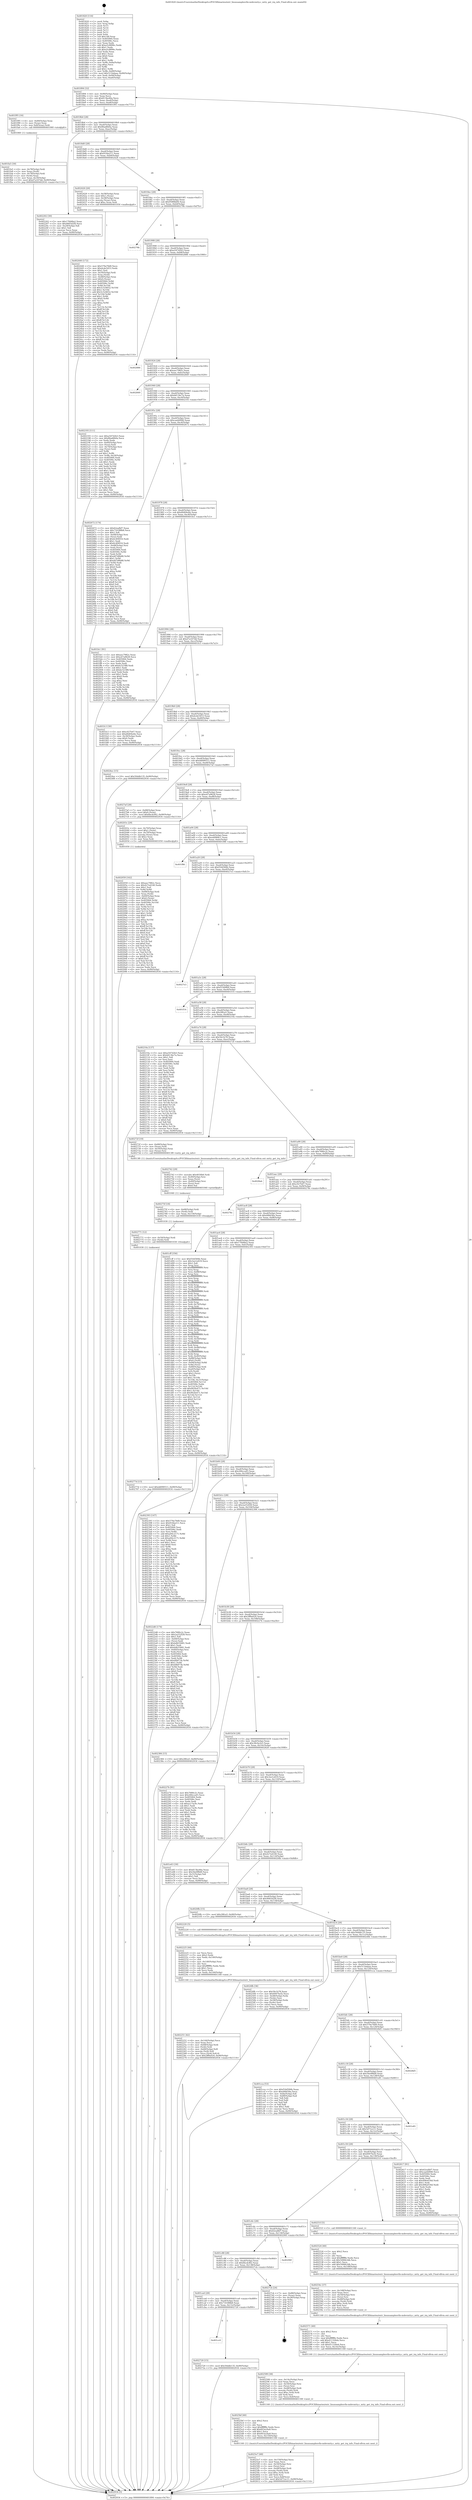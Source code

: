digraph "0x401820" {
  label = "0x401820 (/mnt/c/Users/mathe/Desktop/tcc/POCII/binaries/extr_linuxsamplesvfio-mdevmtty.c_mtty_get_irq_info_Final-ollvm.out::main(0))"
  labelloc = "t"
  node[shape=record]

  Entry [label="",width=0.3,height=0.3,shape=circle,fillcolor=black,style=filled]
  "0x401894" [label="{
     0x401894 [32]\l
     | [instrs]\l
     &nbsp;&nbsp;0x401894 \<+6\>: mov -0x90(%rbp),%eax\l
     &nbsp;&nbsp;0x40189a \<+2\>: mov %eax,%ecx\l
     &nbsp;&nbsp;0x40189c \<+6\>: sub $0x813be46a,%ecx\l
     &nbsp;&nbsp;0x4018a2 \<+6\>: mov %eax,-0xa4(%rbp)\l
     &nbsp;&nbsp;0x4018a8 \<+6\>: mov %ecx,-0xa8(%rbp)\l
     &nbsp;&nbsp;0x4018ae \<+6\>: je 0000000000401f95 \<main+0x775\>\l
  }"]
  "0x401f95" [label="{
     0x401f95 [16]\l
     | [instrs]\l
     &nbsp;&nbsp;0x401f95 \<+4\>: mov -0x80(%rbp),%rax\l
     &nbsp;&nbsp;0x401f99 \<+3\>: mov (%rax),%rax\l
     &nbsp;&nbsp;0x401f9c \<+4\>: mov 0x8(%rax),%rdi\l
     &nbsp;&nbsp;0x401fa0 \<+5\>: call 0000000000401060 \<atoi@plt\>\l
     | [calls]\l
     &nbsp;&nbsp;0x401060 \{1\} (unknown)\l
  }"]
  "0x4018b4" [label="{
     0x4018b4 [28]\l
     | [instrs]\l
     &nbsp;&nbsp;0x4018b4 \<+5\>: jmp 00000000004018b9 \<main+0x99\>\l
     &nbsp;&nbsp;0x4018b9 \<+6\>: mov -0xa4(%rbp),%eax\l
     &nbsp;&nbsp;0x4018bf \<+5\>: sub $0x86ad6b0a,%eax\l
     &nbsp;&nbsp;0x4018c4 \<+6\>: mov %eax,-0xac(%rbp)\l
     &nbsp;&nbsp;0x4018ca \<+6\>: je 0000000000402202 \<main+0x9e2\>\l
  }"]
  Exit [label="",width=0.3,height=0.3,shape=circle,fillcolor=black,style=filled,peripheries=2]
  "0x402202" [label="{
     0x402202 [30]\l
     | [instrs]\l
     &nbsp;&nbsp;0x402202 \<+5\>: mov $0x17fd48a2,%eax\l
     &nbsp;&nbsp;0x402207 \<+5\>: mov $0x4665d2f4,%ecx\l
     &nbsp;&nbsp;0x40220c \<+3\>: mov -0x29(%rbp),%dl\l
     &nbsp;&nbsp;0x40220f \<+3\>: test $0x1,%dl\l
     &nbsp;&nbsp;0x402212 \<+3\>: cmovne %ecx,%eax\l
     &nbsp;&nbsp;0x402215 \<+6\>: mov %eax,-0x90(%rbp)\l
     &nbsp;&nbsp;0x40221b \<+5\>: jmp 0000000000402934 \<main+0x1114\>\l
  }"]
  "0x4018d0" [label="{
     0x4018d0 [28]\l
     | [instrs]\l
     &nbsp;&nbsp;0x4018d0 \<+5\>: jmp 00000000004018d5 \<main+0xb5\>\l
     &nbsp;&nbsp;0x4018d5 \<+6\>: mov -0xa4(%rbp),%eax\l
     &nbsp;&nbsp;0x4018db \<+5\>: sub $0x91fda211,%eax\l
     &nbsp;&nbsp;0x4018e0 \<+6\>: mov %eax,-0xb0(%rbp)\l
     &nbsp;&nbsp;0x4018e6 \<+6\>: je 0000000000402426 \<main+0xc06\>\l
  }"]
  "0x40277d" [label="{
     0x40277d [15]\l
     | [instrs]\l
     &nbsp;&nbsp;0x40277d \<+10\>: movl $0xdd090511,-0x90(%rbp)\l
     &nbsp;&nbsp;0x402787 \<+5\>: jmp 0000000000402934 \<main+0x1114\>\l
  }"]
  "0x402426" [label="{
     0x402426 [26]\l
     | [instrs]\l
     &nbsp;&nbsp;0x402426 \<+4\>: mov -0x58(%rbp),%rax\l
     &nbsp;&nbsp;0x40242a \<+6\>: movl $0x1,(%rax)\l
     &nbsp;&nbsp;0x402430 \<+4\>: mov -0x58(%rbp),%rax\l
     &nbsp;&nbsp;0x402434 \<+3\>: movslq (%rax),%rax\l
     &nbsp;&nbsp;0x402437 \<+4\>: imul $0xc,%rax,%rdi\l
     &nbsp;&nbsp;0x40243b \<+5\>: call 0000000000401050 \<malloc@plt\>\l
     | [calls]\l
     &nbsp;&nbsp;0x401050 \{1\} (unknown)\l
  }"]
  "0x4018ec" [label="{
     0x4018ec [28]\l
     | [instrs]\l
     &nbsp;&nbsp;0x4018ec \<+5\>: jmp 00000000004018f1 \<main+0xd1\>\l
     &nbsp;&nbsp;0x4018f1 \<+6\>: mov -0xa4(%rbp),%eax\l
     &nbsp;&nbsp;0x4018f7 \<+5\>: sub $0x9589bbf4,%eax\l
     &nbsp;&nbsp;0x4018fc \<+6\>: mov %eax,-0xb4(%rbp)\l
     &nbsp;&nbsp;0x401902 \<+6\>: je 000000000040279b \<main+0xf7b\>\l
  }"]
  "0x402771" [label="{
     0x402771 [12]\l
     | [instrs]\l
     &nbsp;&nbsp;0x402771 \<+4\>: mov -0x50(%rbp),%rdi\l
     &nbsp;&nbsp;0x402775 \<+3\>: mov (%rdi),%rdi\l
     &nbsp;&nbsp;0x402778 \<+5\>: call 0000000000401030 \<free@plt\>\l
     | [calls]\l
     &nbsp;&nbsp;0x401030 \{1\} (unknown)\l
  }"]
  "0x40279b" [label="{
     0x40279b\l
  }", style=dashed]
  "0x401908" [label="{
     0x401908 [28]\l
     | [instrs]\l
     &nbsp;&nbsp;0x401908 \<+5\>: jmp 000000000040190d \<main+0xed\>\l
     &nbsp;&nbsp;0x40190d \<+6\>: mov -0xa4(%rbp),%eax\l
     &nbsp;&nbsp;0x401913 \<+5\>: sub $0xa547d2b3,%eax\l
     &nbsp;&nbsp;0x401918 \<+6\>: mov %eax,-0xb8(%rbp)\l
     &nbsp;&nbsp;0x40191e \<+6\>: je 0000000000402886 \<main+0x1066\>\l
  }"]
  "0x40275f" [label="{
     0x40275f [18]\l
     | [instrs]\l
     &nbsp;&nbsp;0x40275f \<+4\>: mov -0x68(%rbp),%rdi\l
     &nbsp;&nbsp;0x402763 \<+3\>: mov (%rdi),%rdi\l
     &nbsp;&nbsp;0x402766 \<+6\>: mov %eax,-0x154(%rbp)\l
     &nbsp;&nbsp;0x40276c \<+5\>: call 0000000000401030 \<free@plt\>\l
     | [calls]\l
     &nbsp;&nbsp;0x401030 \{1\} (unknown)\l
  }"]
  "0x402886" [label="{
     0x402886\l
  }", style=dashed]
  "0x401924" [label="{
     0x401924 [28]\l
     | [instrs]\l
     &nbsp;&nbsp;0x401924 \<+5\>: jmp 0000000000401929 \<main+0x109\>\l
     &nbsp;&nbsp;0x401929 \<+6\>: mov -0xa4(%rbp),%eax\l
     &nbsp;&nbsp;0x40192f \<+5\>: sub $0xaec7982c,%eax\l
     &nbsp;&nbsp;0x401934 \<+6\>: mov %eax,-0xbc(%rbp)\l
     &nbsp;&nbsp;0x40193a \<+6\>: je 0000000000402849 \<main+0x1029\>\l
  }"]
  "0x402742" [label="{
     0x402742 [29]\l
     | [instrs]\l
     &nbsp;&nbsp;0x402742 \<+10\>: movabs $0x4030b6,%rdi\l
     &nbsp;&nbsp;0x40274c \<+4\>: mov -0x40(%rbp),%rsi\l
     &nbsp;&nbsp;0x402750 \<+2\>: mov %eax,(%rsi)\l
     &nbsp;&nbsp;0x402752 \<+4\>: mov -0x40(%rbp),%rsi\l
     &nbsp;&nbsp;0x402756 \<+2\>: mov (%rsi),%esi\l
     &nbsp;&nbsp;0x402758 \<+2\>: mov $0x0,%al\l
     &nbsp;&nbsp;0x40275a \<+5\>: call 0000000000401040 \<printf@plt\>\l
     | [calls]\l
     &nbsp;&nbsp;0x401040 \{1\} (unknown)\l
  }"]
  "0x402849" [label="{
     0x402849\l
  }", style=dashed]
  "0x401940" [label="{
     0x401940 [28]\l
     | [instrs]\l
     &nbsp;&nbsp;0x401940 \<+5\>: jmp 0000000000401945 \<main+0x125\>\l
     &nbsp;&nbsp;0x401945 \<+6\>: mov -0xa4(%rbp),%eax\l
     &nbsp;&nbsp;0x40194b \<+5\>: sub $0xb613bc7a,%eax\l
     &nbsp;&nbsp;0x401950 \<+6\>: mov %eax,-0xc0(%rbp)\l
     &nbsp;&nbsp;0x401956 \<+6\>: je 0000000000402193 \<main+0x973\>\l
  }"]
  "0x401cc0" [label="{
     0x401cc0\l
  }", style=dashed]
  "0x402193" [label="{
     0x402193 [111]\l
     | [instrs]\l
     &nbsp;&nbsp;0x402193 \<+5\>: mov $0xa547d2b3,%eax\l
     &nbsp;&nbsp;0x402198 \<+5\>: mov $0x86ad6b0a,%ecx\l
     &nbsp;&nbsp;0x40219d \<+2\>: xor %edx,%edx\l
     &nbsp;&nbsp;0x40219f \<+4\>: mov -0x60(%rbp),%rsi\l
     &nbsp;&nbsp;0x4021a3 \<+2\>: mov (%rsi),%edi\l
     &nbsp;&nbsp;0x4021a5 \<+4\>: mov -0x70(%rbp),%rsi\l
     &nbsp;&nbsp;0x4021a9 \<+2\>: cmp (%rsi),%edi\l
     &nbsp;&nbsp;0x4021ab \<+4\>: setl %r8b\l
     &nbsp;&nbsp;0x4021af \<+4\>: and $0x1,%r8b\l
     &nbsp;&nbsp;0x4021b3 \<+4\>: mov %r8b,-0x29(%rbp)\l
     &nbsp;&nbsp;0x4021b7 \<+7\>: mov 0x405064,%edi\l
     &nbsp;&nbsp;0x4021be \<+8\>: mov 0x40506c,%r9d\l
     &nbsp;&nbsp;0x4021c6 \<+3\>: sub $0x1,%edx\l
     &nbsp;&nbsp;0x4021c9 \<+3\>: mov %edi,%r10d\l
     &nbsp;&nbsp;0x4021cc \<+3\>: add %edx,%r10d\l
     &nbsp;&nbsp;0x4021cf \<+4\>: imul %r10d,%edi\l
     &nbsp;&nbsp;0x4021d3 \<+3\>: and $0x1,%edi\l
     &nbsp;&nbsp;0x4021d6 \<+3\>: cmp $0x0,%edi\l
     &nbsp;&nbsp;0x4021d9 \<+4\>: sete %r8b\l
     &nbsp;&nbsp;0x4021dd \<+4\>: cmp $0xa,%r9d\l
     &nbsp;&nbsp;0x4021e1 \<+4\>: setl %r11b\l
     &nbsp;&nbsp;0x4021e5 \<+3\>: mov %r8b,%bl\l
     &nbsp;&nbsp;0x4021e8 \<+3\>: and %r11b,%bl\l
     &nbsp;&nbsp;0x4021eb \<+3\>: xor %r11b,%r8b\l
     &nbsp;&nbsp;0x4021ee \<+3\>: or %r8b,%bl\l
     &nbsp;&nbsp;0x4021f1 \<+3\>: test $0x1,%bl\l
     &nbsp;&nbsp;0x4021f4 \<+3\>: cmovne %ecx,%eax\l
     &nbsp;&nbsp;0x4021f7 \<+6\>: mov %eax,-0x90(%rbp)\l
     &nbsp;&nbsp;0x4021fd \<+5\>: jmp 0000000000402934 \<main+0x1114\>\l
  }"]
  "0x40195c" [label="{
     0x40195c [28]\l
     | [instrs]\l
     &nbsp;&nbsp;0x40195c \<+5\>: jmp 0000000000401961 \<main+0x141\>\l
     &nbsp;&nbsp;0x401961 \<+6\>: mov -0xa4(%rbp),%eax\l
     &nbsp;&nbsp;0x401967 \<+5\>: sub $0xcaa4d946,%eax\l
     &nbsp;&nbsp;0x40196c \<+6\>: mov %eax,-0xc4(%rbp)\l
     &nbsp;&nbsp;0x401972 \<+6\>: je 0000000000402672 \<main+0xe52\>\l
  }"]
  "0x402720" [label="{
     0x402720 [15]\l
     | [instrs]\l
     &nbsp;&nbsp;0x402720 \<+10\>: movl $0x50ddb135,-0x90(%rbp)\l
     &nbsp;&nbsp;0x40272a \<+5\>: jmp 0000000000402934 \<main+0x1114\>\l
  }"]
  "0x402672" [label="{
     0x402672 [174]\l
     | [instrs]\l
     &nbsp;&nbsp;0x402672 \<+5\>: mov $0x62eafbf7,%eax\l
     &nbsp;&nbsp;0x402677 \<+5\>: mov $0x716388b8,%ecx\l
     &nbsp;&nbsp;0x40267c \<+2\>: mov $0x1,%dl\l
     &nbsp;&nbsp;0x40267e \<+4\>: mov -0x48(%rbp),%rsi\l
     &nbsp;&nbsp;0x402682 \<+2\>: mov (%rsi),%edi\l
     &nbsp;&nbsp;0x402684 \<+6\>: add $0x6c4f4916,%edi\l
     &nbsp;&nbsp;0x40268a \<+3\>: add $0x1,%edi\l
     &nbsp;&nbsp;0x40268d \<+6\>: sub $0x6c4f4916,%edi\l
     &nbsp;&nbsp;0x402693 \<+4\>: mov -0x48(%rbp),%rsi\l
     &nbsp;&nbsp;0x402697 \<+2\>: mov %edi,(%rsi)\l
     &nbsp;&nbsp;0x402699 \<+7\>: mov 0x405064,%edi\l
     &nbsp;&nbsp;0x4026a0 \<+8\>: mov 0x40506c,%r8d\l
     &nbsp;&nbsp;0x4026a8 \<+3\>: mov %edi,%r9d\l
     &nbsp;&nbsp;0x4026ab \<+7\>: add $0xdd7d8b88,%r9d\l
     &nbsp;&nbsp;0x4026b2 \<+4\>: sub $0x1,%r9d\l
     &nbsp;&nbsp;0x4026b6 \<+7\>: sub $0xdd7d8b88,%r9d\l
     &nbsp;&nbsp;0x4026bd \<+4\>: imul %r9d,%edi\l
     &nbsp;&nbsp;0x4026c1 \<+3\>: and $0x1,%edi\l
     &nbsp;&nbsp;0x4026c4 \<+3\>: cmp $0x0,%edi\l
     &nbsp;&nbsp;0x4026c7 \<+4\>: sete %r10b\l
     &nbsp;&nbsp;0x4026cb \<+4\>: cmp $0xa,%r8d\l
     &nbsp;&nbsp;0x4026cf \<+4\>: setl %r11b\l
     &nbsp;&nbsp;0x4026d3 \<+3\>: mov %r10b,%bl\l
     &nbsp;&nbsp;0x4026d6 \<+3\>: xor $0xff,%bl\l
     &nbsp;&nbsp;0x4026d9 \<+3\>: mov %r11b,%r14b\l
     &nbsp;&nbsp;0x4026dc \<+4\>: xor $0xff,%r14b\l
     &nbsp;&nbsp;0x4026e0 \<+3\>: xor $0x0,%dl\l
     &nbsp;&nbsp;0x4026e3 \<+3\>: mov %bl,%r15b\l
     &nbsp;&nbsp;0x4026e6 \<+4\>: and $0x0,%r15b\l
     &nbsp;&nbsp;0x4026ea \<+3\>: and %dl,%r10b\l
     &nbsp;&nbsp;0x4026ed \<+3\>: mov %r14b,%r12b\l
     &nbsp;&nbsp;0x4026f0 \<+4\>: and $0x0,%r12b\l
     &nbsp;&nbsp;0x4026f4 \<+3\>: and %dl,%r11b\l
     &nbsp;&nbsp;0x4026f7 \<+3\>: or %r10b,%r15b\l
     &nbsp;&nbsp;0x4026fa \<+3\>: or %r11b,%r12b\l
     &nbsp;&nbsp;0x4026fd \<+3\>: xor %r12b,%r15b\l
     &nbsp;&nbsp;0x402700 \<+3\>: or %r14b,%bl\l
     &nbsp;&nbsp;0x402703 \<+3\>: xor $0xff,%bl\l
     &nbsp;&nbsp;0x402706 \<+3\>: or $0x0,%dl\l
     &nbsp;&nbsp;0x402709 \<+2\>: and %dl,%bl\l
     &nbsp;&nbsp;0x40270b \<+3\>: or %bl,%r15b\l
     &nbsp;&nbsp;0x40270e \<+4\>: test $0x1,%r15b\l
     &nbsp;&nbsp;0x402712 \<+3\>: cmovne %ecx,%eax\l
     &nbsp;&nbsp;0x402715 \<+6\>: mov %eax,-0x90(%rbp)\l
     &nbsp;&nbsp;0x40271b \<+5\>: jmp 0000000000402934 \<main+0x1114\>\l
  }"]
  "0x401978" [label="{
     0x401978 [28]\l
     | [instrs]\l
     &nbsp;&nbsp;0x401978 \<+5\>: jmp 000000000040197d \<main+0x15d\>\l
     &nbsp;&nbsp;0x40197d \<+6\>: mov -0xa4(%rbp),%eax\l
     &nbsp;&nbsp;0x401983 \<+5\>: sub $0xd0d04e6e,%eax\l
     &nbsp;&nbsp;0x401988 \<+6\>: mov %eax,-0xc8(%rbp)\l
     &nbsp;&nbsp;0x40198e \<+6\>: je 0000000000401fe1 \<main+0x7c1\>\l
  }"]
  "0x401ca4" [label="{
     0x401ca4 [28]\l
     | [instrs]\l
     &nbsp;&nbsp;0x401ca4 \<+5\>: jmp 0000000000401ca9 \<main+0x489\>\l
     &nbsp;&nbsp;0x401ca9 \<+6\>: mov -0xa4(%rbp),%eax\l
     &nbsp;&nbsp;0x401caf \<+5\>: sub $0x716388b8,%eax\l
     &nbsp;&nbsp;0x401cb4 \<+6\>: mov %eax,-0x13c(%rbp)\l
     &nbsp;&nbsp;0x401cba \<+6\>: je 0000000000402720 \<main+0xf00\>\l
  }"]
  "0x401fe1" [label="{
     0x401fe1 [91]\l
     | [instrs]\l
     &nbsp;&nbsp;0x401fe1 \<+5\>: mov $0xaec7982c,%eax\l
     &nbsp;&nbsp;0x401fe6 \<+5\>: mov $0xe47a9628,%ecx\l
     &nbsp;&nbsp;0x401feb \<+7\>: mov 0x405064,%edx\l
     &nbsp;&nbsp;0x401ff2 \<+7\>: mov 0x40506c,%esi\l
     &nbsp;&nbsp;0x401ff9 \<+2\>: mov %edx,%edi\l
     &nbsp;&nbsp;0x401ffb \<+6\>: add $0xbc52388,%edi\l
     &nbsp;&nbsp;0x402001 \<+3\>: sub $0x1,%edi\l
     &nbsp;&nbsp;0x402004 \<+6\>: sub $0xbc52388,%edi\l
     &nbsp;&nbsp;0x40200a \<+3\>: imul %edi,%edx\l
     &nbsp;&nbsp;0x40200d \<+3\>: and $0x1,%edx\l
     &nbsp;&nbsp;0x402010 \<+3\>: cmp $0x0,%edx\l
     &nbsp;&nbsp;0x402013 \<+4\>: sete %r8b\l
     &nbsp;&nbsp;0x402017 \<+3\>: cmp $0xa,%esi\l
     &nbsp;&nbsp;0x40201a \<+4\>: setl %r9b\l
     &nbsp;&nbsp;0x40201e \<+3\>: mov %r8b,%r10b\l
     &nbsp;&nbsp;0x402021 \<+3\>: and %r9b,%r10b\l
     &nbsp;&nbsp;0x402024 \<+3\>: xor %r9b,%r8b\l
     &nbsp;&nbsp;0x402027 \<+3\>: or %r8b,%r10b\l
     &nbsp;&nbsp;0x40202a \<+4\>: test $0x1,%r10b\l
     &nbsp;&nbsp;0x40202e \<+3\>: cmovne %ecx,%eax\l
     &nbsp;&nbsp;0x402031 \<+6\>: mov %eax,-0x90(%rbp)\l
     &nbsp;&nbsp;0x402037 \<+5\>: jmp 0000000000402934 \<main+0x1114\>\l
  }"]
  "0x401994" [label="{
     0x401994 [28]\l
     | [instrs]\l
     &nbsp;&nbsp;0x401994 \<+5\>: jmp 0000000000401999 \<main+0x179\>\l
     &nbsp;&nbsp;0x401999 \<+6\>: mov -0xa4(%rbp),%eax\l
     &nbsp;&nbsp;0x40199f \<+5\>: sub $0xd7a167dd,%eax\l
     &nbsp;&nbsp;0x4019a4 \<+6\>: mov %eax,-0xcc(%rbp)\l
     &nbsp;&nbsp;0x4019aa \<+6\>: je 0000000000401fc3 \<main+0x7a3\>\l
  }"]
  "0x4027cb" [label="{
     0x4027cb [24]\l
     | [instrs]\l
     &nbsp;&nbsp;0x4027cb \<+7\>: mov -0x88(%rbp),%rax\l
     &nbsp;&nbsp;0x4027d2 \<+2\>: mov (%rax),%eax\l
     &nbsp;&nbsp;0x4027d4 \<+4\>: lea -0x28(%rbp),%rsp\l
     &nbsp;&nbsp;0x4027d8 \<+1\>: pop %rbx\l
     &nbsp;&nbsp;0x4027d9 \<+2\>: pop %r12\l
     &nbsp;&nbsp;0x4027db \<+2\>: pop %r13\l
     &nbsp;&nbsp;0x4027dd \<+2\>: pop %r14\l
     &nbsp;&nbsp;0x4027df \<+2\>: pop %r15\l
     &nbsp;&nbsp;0x4027e1 \<+1\>: pop %rbp\l
     &nbsp;&nbsp;0x4027e2 \<+1\>: ret\l
  }"]
  "0x401fc3" [label="{
     0x401fc3 [30]\l
     | [instrs]\l
     &nbsp;&nbsp;0x401fc3 \<+5\>: mov $0xc027b47,%eax\l
     &nbsp;&nbsp;0x401fc8 \<+5\>: mov $0xd0d04e6e,%ecx\l
     &nbsp;&nbsp;0x401fcd \<+3\>: mov -0x30(%rbp),%edx\l
     &nbsp;&nbsp;0x401fd0 \<+3\>: cmp $0x0,%edx\l
     &nbsp;&nbsp;0x401fd3 \<+3\>: cmove %ecx,%eax\l
     &nbsp;&nbsp;0x401fd6 \<+6\>: mov %eax,-0x90(%rbp)\l
     &nbsp;&nbsp;0x401fdc \<+5\>: jmp 0000000000402934 \<main+0x1114\>\l
  }"]
  "0x4019b0" [label="{
     0x4019b0 [28]\l
     | [instrs]\l
     &nbsp;&nbsp;0x4019b0 \<+5\>: jmp 00000000004019b5 \<main+0x195\>\l
     &nbsp;&nbsp;0x4019b5 \<+6\>: mov -0xa4(%rbp),%eax\l
     &nbsp;&nbsp;0x4019bb \<+5\>: sub $0xdcde5453,%eax\l
     &nbsp;&nbsp;0x4019c0 \<+6\>: mov %eax,-0xd0(%rbp)\l
     &nbsp;&nbsp;0x4019c6 \<+6\>: je 00000000004024ec \<main+0xccc\>\l
  }"]
  "0x401c88" [label="{
     0x401c88 [28]\l
     | [instrs]\l
     &nbsp;&nbsp;0x401c88 \<+5\>: jmp 0000000000401c8d \<main+0x46d\>\l
     &nbsp;&nbsp;0x401c8d \<+6\>: mov -0xa4(%rbp),%eax\l
     &nbsp;&nbsp;0x401c93 \<+5\>: sub $0x6bcdcf62,%eax\l
     &nbsp;&nbsp;0x401c98 \<+6\>: mov %eax,-0x138(%rbp)\l
     &nbsp;&nbsp;0x401c9e \<+6\>: je 00000000004027cb \<main+0xfab\>\l
  }"]
  "0x4024ec" [label="{
     0x4024ec [15]\l
     | [instrs]\l
     &nbsp;&nbsp;0x4024ec \<+10\>: movl $0x50ddb135,-0x90(%rbp)\l
     &nbsp;&nbsp;0x4024f6 \<+5\>: jmp 0000000000402934 \<main+0x1114\>\l
  }"]
  "0x4019cc" [label="{
     0x4019cc [28]\l
     | [instrs]\l
     &nbsp;&nbsp;0x4019cc \<+5\>: jmp 00000000004019d1 \<main+0x1b1\>\l
     &nbsp;&nbsp;0x4019d1 \<+6\>: mov -0xa4(%rbp),%eax\l
     &nbsp;&nbsp;0x4019d7 \<+5\>: sub $0xdd090511,%eax\l
     &nbsp;&nbsp;0x4019dc \<+6\>: mov %eax,-0xd4(%rbp)\l
     &nbsp;&nbsp;0x4019e2 \<+6\>: je 00000000004027af \<main+0xf8f\>\l
  }"]
  "0x40290f" [label="{
     0x40290f\l
  }", style=dashed]
  "0x4027af" [label="{
     0x4027af [28]\l
     | [instrs]\l
     &nbsp;&nbsp;0x4027af \<+7\>: mov -0x88(%rbp),%rax\l
     &nbsp;&nbsp;0x4027b6 \<+6\>: movl $0x0,(%rax)\l
     &nbsp;&nbsp;0x4027bc \<+10\>: movl $0x6bcdcf62,-0x90(%rbp)\l
     &nbsp;&nbsp;0x4027c6 \<+5\>: jmp 0000000000402934 \<main+0x1114\>\l
  }"]
  "0x4019e8" [label="{
     0x4019e8 [28]\l
     | [instrs]\l
     &nbsp;&nbsp;0x4019e8 \<+5\>: jmp 00000000004019ed \<main+0x1cd\>\l
     &nbsp;&nbsp;0x4019ed \<+6\>: mov -0xa4(%rbp),%eax\l
     &nbsp;&nbsp;0x4019f3 \<+5\>: sub $0xe47a9628,%eax\l
     &nbsp;&nbsp;0x4019f8 \<+6\>: mov %eax,-0xd8(%rbp)\l
     &nbsp;&nbsp;0x4019fe \<+6\>: je 000000000040203c \<main+0x81c\>\l
  }"]
  "0x4025e7" [label="{
     0x4025e7 [48]\l
     | [instrs]\l
     &nbsp;&nbsp;0x4025e7 \<+6\>: mov -0x150(%rbp),%ecx\l
     &nbsp;&nbsp;0x4025ed \<+3\>: imul %eax,%ecx\l
     &nbsp;&nbsp;0x4025f0 \<+4\>: mov -0x50(%rbp),%rsi\l
     &nbsp;&nbsp;0x4025f4 \<+3\>: mov (%rsi),%rsi\l
     &nbsp;&nbsp;0x4025f7 \<+4\>: mov -0x48(%rbp),%rdi\l
     &nbsp;&nbsp;0x4025fb \<+3\>: movslq (%rdi),%rdi\l
     &nbsp;&nbsp;0x4025fe \<+4\>: imul $0xc,%rdi,%rdi\l
     &nbsp;&nbsp;0x402602 \<+3\>: add %rdi,%rsi\l
     &nbsp;&nbsp;0x402605 \<+3\>: mov %ecx,0x8(%rsi)\l
     &nbsp;&nbsp;0x402608 \<+10\>: movl $0x5d71ec11,-0x90(%rbp)\l
     &nbsp;&nbsp;0x402612 \<+5\>: jmp 0000000000402934 \<main+0x1114\>\l
  }"]
  "0x40203c" [label="{
     0x40203c [29]\l
     | [instrs]\l
     &nbsp;&nbsp;0x40203c \<+4\>: mov -0x70(%rbp),%rax\l
     &nbsp;&nbsp;0x402040 \<+6\>: movl $0x1,(%rax)\l
     &nbsp;&nbsp;0x402046 \<+4\>: mov -0x70(%rbp),%rax\l
     &nbsp;&nbsp;0x40204a \<+3\>: movslq (%rax),%rax\l
     &nbsp;&nbsp;0x40204d \<+4\>: shl $0x2,%rax\l
     &nbsp;&nbsp;0x402051 \<+3\>: mov %rax,%rdi\l
     &nbsp;&nbsp;0x402054 \<+5\>: call 0000000000401050 \<malloc@plt\>\l
     | [calls]\l
     &nbsp;&nbsp;0x401050 \{1\} (unknown)\l
  }"]
  "0x401a04" [label="{
     0x401a04 [28]\l
     | [instrs]\l
     &nbsp;&nbsp;0x401a04 \<+5\>: jmp 0000000000401a09 \<main+0x1e9\>\l
     &nbsp;&nbsp;0x401a09 \<+6\>: mov -0xa4(%rbp),%eax\l
     &nbsp;&nbsp;0x401a0f \<+5\>: sub $0xedd968c1,%eax\l
     &nbsp;&nbsp;0x401a14 \<+6\>: mov %eax,-0xdc(%rbp)\l
     &nbsp;&nbsp;0x401a1a \<+6\>: je 0000000000401f86 \<main+0x766\>\l
  }"]
  "0x4025bf" [label="{
     0x4025bf [40]\l
     | [instrs]\l
     &nbsp;&nbsp;0x4025bf \<+5\>: mov $0x2,%ecx\l
     &nbsp;&nbsp;0x4025c4 \<+1\>: cltd\l
     &nbsp;&nbsp;0x4025c5 \<+2\>: idiv %ecx\l
     &nbsp;&nbsp;0x4025c7 \<+6\>: imul $0xfffffffe,%edx,%ecx\l
     &nbsp;&nbsp;0x4025cd \<+6\>: add $0x603a24a9,%ecx\l
     &nbsp;&nbsp;0x4025d3 \<+3\>: add $0x1,%ecx\l
     &nbsp;&nbsp;0x4025d6 \<+6\>: sub $0x603a24a9,%ecx\l
     &nbsp;&nbsp;0x4025dc \<+6\>: mov %ecx,-0x150(%rbp)\l
     &nbsp;&nbsp;0x4025e2 \<+5\>: call 0000000000401160 \<next_i\>\l
     | [calls]\l
     &nbsp;&nbsp;0x401160 \{1\} (/mnt/c/Users/mathe/Desktop/tcc/POCII/binaries/extr_linuxsamplesvfio-mdevmtty.c_mtty_get_irq_info_Final-ollvm.out::next_i)\l
  }"]
  "0x401f86" [label="{
     0x401f86\l
  }", style=dashed]
  "0x401a20" [label="{
     0x401a20 [28]\l
     | [instrs]\l
     &nbsp;&nbsp;0x401a20 \<+5\>: jmp 0000000000401a25 \<main+0x205\>\l
     &nbsp;&nbsp;0x401a25 \<+6\>: mov -0xa4(%rbp),%eax\l
     &nbsp;&nbsp;0x401a2b \<+5\>: sub $0xf16d584b,%eax\l
     &nbsp;&nbsp;0x401a30 \<+6\>: mov %eax,-0xe0(%rbp)\l
     &nbsp;&nbsp;0x401a36 \<+6\>: je 00000000004027e3 \<main+0xfc3\>\l
  }"]
  "0x402599" [label="{
     0x402599 [38]\l
     | [instrs]\l
     &nbsp;&nbsp;0x402599 \<+6\>: mov -0x14c(%rbp),%ecx\l
     &nbsp;&nbsp;0x40259f \<+3\>: imul %eax,%ecx\l
     &nbsp;&nbsp;0x4025a2 \<+4\>: mov -0x50(%rbp),%rsi\l
     &nbsp;&nbsp;0x4025a6 \<+3\>: mov (%rsi),%rsi\l
     &nbsp;&nbsp;0x4025a9 \<+4\>: mov -0x48(%rbp),%rdi\l
     &nbsp;&nbsp;0x4025ad \<+3\>: movslq (%rdi),%rdi\l
     &nbsp;&nbsp;0x4025b0 \<+4\>: imul $0xc,%rdi,%rdi\l
     &nbsp;&nbsp;0x4025b4 \<+3\>: add %rdi,%rsi\l
     &nbsp;&nbsp;0x4025b7 \<+3\>: mov %ecx,0x4(%rsi)\l
     &nbsp;&nbsp;0x4025ba \<+5\>: call 0000000000401160 \<next_i\>\l
     | [calls]\l
     &nbsp;&nbsp;0x401160 \{1\} (/mnt/c/Users/mathe/Desktop/tcc/POCII/binaries/extr_linuxsamplesvfio-mdevmtty.c_mtty_get_irq_info_Final-ollvm.out::next_i)\l
  }"]
  "0x4027e3" [label="{
     0x4027e3\l
  }", style=dashed]
  "0x401a3c" [label="{
     0x401a3c [28]\l
     | [instrs]\l
     &nbsp;&nbsp;0x401a3c \<+5\>: jmp 0000000000401a41 \<main+0x221\>\l
     &nbsp;&nbsp;0x401a41 \<+6\>: mov -0xa4(%rbp),%eax\l
     &nbsp;&nbsp;0x401a47 \<+5\>: sub $0xf3349fb9,%eax\l
     &nbsp;&nbsp;0x401a4c \<+6\>: mov %eax,-0xe4(%rbp)\l
     &nbsp;&nbsp;0x401a52 \<+6\>: je 0000000000401f14 \<main+0x6f4\>\l
  }"]
  "0x402571" [label="{
     0x402571 [40]\l
     | [instrs]\l
     &nbsp;&nbsp;0x402571 \<+5\>: mov $0x2,%ecx\l
     &nbsp;&nbsp;0x402576 \<+1\>: cltd\l
     &nbsp;&nbsp;0x402577 \<+2\>: idiv %ecx\l
     &nbsp;&nbsp;0x402579 \<+6\>: imul $0xfffffffe,%edx,%ecx\l
     &nbsp;&nbsp;0x40257f \<+6\>: add $0xd11326eb,%ecx\l
     &nbsp;&nbsp;0x402585 \<+3\>: add $0x1,%ecx\l
     &nbsp;&nbsp;0x402588 \<+6\>: sub $0xd11326eb,%ecx\l
     &nbsp;&nbsp;0x40258e \<+6\>: mov %ecx,-0x14c(%rbp)\l
     &nbsp;&nbsp;0x402594 \<+5\>: call 0000000000401160 \<next_i\>\l
     | [calls]\l
     &nbsp;&nbsp;0x401160 \{1\} (/mnt/c/Users/mathe/Desktop/tcc/POCII/binaries/extr_linuxsamplesvfio-mdevmtty.c_mtty_get_irq_info_Final-ollvm.out::next_i)\l
  }"]
  "0x401f14" [label="{
     0x401f14\l
  }", style=dashed]
  "0x401a58" [label="{
     0x401a58 [28]\l
     | [instrs]\l
     &nbsp;&nbsp;0x401a58 \<+5\>: jmp 0000000000401a5d \<main+0x23d\>\l
     &nbsp;&nbsp;0x401a5d \<+6\>: mov -0xa4(%rbp),%eax\l
     &nbsp;&nbsp;0x401a63 \<+5\>: sub $0x28fca5,%eax\l
     &nbsp;&nbsp;0x401a68 \<+6\>: mov %eax,-0xe8(%rbp)\l
     &nbsp;&nbsp;0x401a6e \<+6\>: je 000000000040210a \<main+0x8ea\>\l
  }"]
  "0x40254c" [label="{
     0x40254c [37]\l
     | [instrs]\l
     &nbsp;&nbsp;0x40254c \<+6\>: mov -0x148(%rbp),%ecx\l
     &nbsp;&nbsp;0x402552 \<+3\>: imul %eax,%ecx\l
     &nbsp;&nbsp;0x402555 \<+4\>: mov -0x50(%rbp),%rsi\l
     &nbsp;&nbsp;0x402559 \<+3\>: mov (%rsi),%rsi\l
     &nbsp;&nbsp;0x40255c \<+4\>: mov -0x48(%rbp),%rdi\l
     &nbsp;&nbsp;0x402560 \<+3\>: movslq (%rdi),%rdi\l
     &nbsp;&nbsp;0x402563 \<+4\>: imul $0xc,%rdi,%rdi\l
     &nbsp;&nbsp;0x402567 \<+3\>: add %rdi,%rsi\l
     &nbsp;&nbsp;0x40256a \<+2\>: mov %ecx,(%rsi)\l
     &nbsp;&nbsp;0x40256c \<+5\>: call 0000000000401160 \<next_i\>\l
     | [calls]\l
     &nbsp;&nbsp;0x401160 \{1\} (/mnt/c/Users/mathe/Desktop/tcc/POCII/binaries/extr_linuxsamplesvfio-mdevmtty.c_mtty_get_irq_info_Final-ollvm.out::next_i)\l
  }"]
  "0x40210a" [label="{
     0x40210a [137]\l
     | [instrs]\l
     &nbsp;&nbsp;0x40210a \<+5\>: mov $0xa547d2b3,%eax\l
     &nbsp;&nbsp;0x40210f \<+5\>: mov $0xb613bc7a,%ecx\l
     &nbsp;&nbsp;0x402114 \<+2\>: mov $0x1,%dl\l
     &nbsp;&nbsp;0x402116 \<+2\>: xor %esi,%esi\l
     &nbsp;&nbsp;0x402118 \<+7\>: mov 0x405064,%edi\l
     &nbsp;&nbsp;0x40211f \<+8\>: mov 0x40506c,%r8d\l
     &nbsp;&nbsp;0x402127 \<+3\>: sub $0x1,%esi\l
     &nbsp;&nbsp;0x40212a \<+3\>: mov %edi,%r9d\l
     &nbsp;&nbsp;0x40212d \<+3\>: add %esi,%r9d\l
     &nbsp;&nbsp;0x402130 \<+4\>: imul %r9d,%edi\l
     &nbsp;&nbsp;0x402134 \<+3\>: and $0x1,%edi\l
     &nbsp;&nbsp;0x402137 \<+3\>: cmp $0x0,%edi\l
     &nbsp;&nbsp;0x40213a \<+4\>: sete %r10b\l
     &nbsp;&nbsp;0x40213e \<+4\>: cmp $0xa,%r8d\l
     &nbsp;&nbsp;0x402142 \<+4\>: setl %r11b\l
     &nbsp;&nbsp;0x402146 \<+3\>: mov %r10b,%bl\l
     &nbsp;&nbsp;0x402149 \<+3\>: xor $0xff,%bl\l
     &nbsp;&nbsp;0x40214c \<+3\>: mov %r11b,%r14b\l
     &nbsp;&nbsp;0x40214f \<+4\>: xor $0xff,%r14b\l
     &nbsp;&nbsp;0x402153 \<+3\>: xor $0x0,%dl\l
     &nbsp;&nbsp;0x402156 \<+3\>: mov %bl,%r15b\l
     &nbsp;&nbsp;0x402159 \<+4\>: and $0x0,%r15b\l
     &nbsp;&nbsp;0x40215d \<+3\>: and %dl,%r10b\l
     &nbsp;&nbsp;0x402160 \<+3\>: mov %r14b,%r12b\l
     &nbsp;&nbsp;0x402163 \<+4\>: and $0x0,%r12b\l
     &nbsp;&nbsp;0x402167 \<+3\>: and %dl,%r11b\l
     &nbsp;&nbsp;0x40216a \<+3\>: or %r10b,%r15b\l
     &nbsp;&nbsp;0x40216d \<+3\>: or %r11b,%r12b\l
     &nbsp;&nbsp;0x402170 \<+3\>: xor %r12b,%r15b\l
     &nbsp;&nbsp;0x402173 \<+3\>: or %r14b,%bl\l
     &nbsp;&nbsp;0x402176 \<+3\>: xor $0xff,%bl\l
     &nbsp;&nbsp;0x402179 \<+3\>: or $0x0,%dl\l
     &nbsp;&nbsp;0x40217c \<+2\>: and %dl,%bl\l
     &nbsp;&nbsp;0x40217e \<+3\>: or %bl,%r15b\l
     &nbsp;&nbsp;0x402181 \<+4\>: test $0x1,%r15b\l
     &nbsp;&nbsp;0x402185 \<+3\>: cmovne %ecx,%eax\l
     &nbsp;&nbsp;0x402188 \<+6\>: mov %eax,-0x90(%rbp)\l
     &nbsp;&nbsp;0x40218e \<+5\>: jmp 0000000000402934 \<main+0x1114\>\l
  }"]
  "0x401a74" [label="{
     0x401a74 [28]\l
     | [instrs]\l
     &nbsp;&nbsp;0x401a74 \<+5\>: jmp 0000000000401a79 \<main+0x259\>\l
     &nbsp;&nbsp;0x401a79 \<+6\>: mov -0xa4(%rbp),%eax\l
     &nbsp;&nbsp;0x401a7f \<+5\>: sub $0x5fe1b78,%eax\l
     &nbsp;&nbsp;0x401a84 \<+6\>: mov %eax,-0xec(%rbp)\l
     &nbsp;&nbsp;0x401a8a \<+6\>: je 000000000040272f \<main+0xf0f\>\l
  }"]
  "0x402524" [label="{
     0x402524 [40]\l
     | [instrs]\l
     &nbsp;&nbsp;0x402524 \<+5\>: mov $0x2,%ecx\l
     &nbsp;&nbsp;0x402529 \<+1\>: cltd\l
     &nbsp;&nbsp;0x40252a \<+2\>: idiv %ecx\l
     &nbsp;&nbsp;0x40252c \<+6\>: imul $0xfffffffe,%edx,%ecx\l
     &nbsp;&nbsp;0x402532 \<+6\>: sub $0x5496b3db,%ecx\l
     &nbsp;&nbsp;0x402538 \<+3\>: add $0x1,%ecx\l
     &nbsp;&nbsp;0x40253b \<+6\>: add $0x5496b3db,%ecx\l
     &nbsp;&nbsp;0x402541 \<+6\>: mov %ecx,-0x148(%rbp)\l
     &nbsp;&nbsp;0x402547 \<+5\>: call 0000000000401160 \<next_i\>\l
     | [calls]\l
     &nbsp;&nbsp;0x401160 \{1\} (/mnt/c/Users/mathe/Desktop/tcc/POCII/binaries/extr_linuxsamplesvfio-mdevmtty.c_mtty_get_irq_info_Final-ollvm.out::next_i)\l
  }"]
  "0x40272f" [label="{
     0x40272f [19]\l
     | [instrs]\l
     &nbsp;&nbsp;0x40272f \<+4\>: mov -0x68(%rbp),%rax\l
     &nbsp;&nbsp;0x402733 \<+3\>: mov (%rax),%rdi\l
     &nbsp;&nbsp;0x402736 \<+4\>: mov -0x50(%rbp),%rax\l
     &nbsp;&nbsp;0x40273a \<+3\>: mov (%rax),%rsi\l
     &nbsp;&nbsp;0x40273d \<+5\>: call 00000000004013f0 \<mtty_get_irq_info\>\l
     | [calls]\l
     &nbsp;&nbsp;0x4013f0 \{1\} (/mnt/c/Users/mathe/Desktop/tcc/POCII/binaries/extr_linuxsamplesvfio-mdevmtty.c_mtty_get_irq_info_Final-ollvm.out::mtty_get_irq_info)\l
  }"]
  "0x401a90" [label="{
     0x401a90 [28]\l
     | [instrs]\l
     &nbsp;&nbsp;0x401a90 \<+5\>: jmp 0000000000401a95 \<main+0x275\>\l
     &nbsp;&nbsp;0x401a95 \<+6\>: mov -0xa4(%rbp),%eax\l
     &nbsp;&nbsp;0x401a9b \<+5\>: sub $0x7680c2c,%eax\l
     &nbsp;&nbsp;0x401aa0 \<+6\>: mov %eax,-0xf0(%rbp)\l
     &nbsp;&nbsp;0x401aa6 \<+6\>: je 00000000004028ab \<main+0x108b\>\l
  }"]
  "0x401c6c" [label="{
     0x401c6c [28]\l
     | [instrs]\l
     &nbsp;&nbsp;0x401c6c \<+5\>: jmp 0000000000401c71 \<main+0x451\>\l
     &nbsp;&nbsp;0x401c71 \<+6\>: mov -0xa4(%rbp),%eax\l
     &nbsp;&nbsp;0x401c77 \<+5\>: sub $0x62eafbf7,%eax\l
     &nbsp;&nbsp;0x401c7c \<+6\>: mov %eax,-0x134(%rbp)\l
     &nbsp;&nbsp;0x401c82 \<+6\>: je 000000000040290f \<main+0x10ef\>\l
  }"]
  "0x4028ab" [label="{
     0x4028ab\l
  }", style=dashed]
  "0x401aac" [label="{
     0x401aac [28]\l
     | [instrs]\l
     &nbsp;&nbsp;0x401aac \<+5\>: jmp 0000000000401ab1 \<main+0x291\>\l
     &nbsp;&nbsp;0x401ab1 \<+6\>: mov -0xa4(%rbp),%eax\l
     &nbsp;&nbsp;0x401ab7 \<+5\>: sub $0xc027b47,%eax\l
     &nbsp;&nbsp;0x401abc \<+6\>: mov %eax,-0xf4(%rbp)\l
     &nbsp;&nbsp;0x401ac2 \<+6\>: je 000000000040278c \<main+0xf6c\>\l
  }"]
  "0x40251f" [label="{
     0x40251f [5]\l
     | [instrs]\l
     &nbsp;&nbsp;0x40251f \<+5\>: call 0000000000401160 \<next_i\>\l
     | [calls]\l
     &nbsp;&nbsp;0x401160 \{1\} (/mnt/c/Users/mathe/Desktop/tcc/POCII/binaries/extr_linuxsamplesvfio-mdevmtty.c_mtty_get_irq_info_Final-ollvm.out::next_i)\l
  }"]
  "0x40278c" [label="{
     0x40278c\l
  }", style=dashed]
  "0x401ac8" [label="{
     0x401ac8 [28]\l
     | [instrs]\l
     &nbsp;&nbsp;0x401ac8 \<+5\>: jmp 0000000000401acd \<main+0x2ad\>\l
     &nbsp;&nbsp;0x401acd \<+6\>: mov -0xa4(%rbp),%eax\l
     &nbsp;&nbsp;0x401ad3 \<+5\>: sub $0xd48d36a,%eax\l
     &nbsp;&nbsp;0x401ad8 \<+6\>: mov %eax,-0xf8(%rbp)\l
     &nbsp;&nbsp;0x401ade \<+6\>: je 0000000000401cff \<main+0x4df\>\l
  }"]
  "0x401c50" [label="{
     0x401c50 [28]\l
     | [instrs]\l
     &nbsp;&nbsp;0x401c50 \<+5\>: jmp 0000000000401c55 \<main+0x435\>\l
     &nbsp;&nbsp;0x401c55 \<+6\>: mov -0xa4(%rbp),%eax\l
     &nbsp;&nbsp;0x401c5b \<+5\>: sub $0x6007bcf2,%eax\l
     &nbsp;&nbsp;0x401c60 \<+6\>: mov %eax,-0x130(%rbp)\l
     &nbsp;&nbsp;0x401c66 \<+6\>: je 000000000040251f \<main+0xcff\>\l
  }"]
  "0x401cff" [label="{
     0x401cff [356]\l
     | [instrs]\l
     &nbsp;&nbsp;0x401cff \<+5\>: mov $0xf16d584b,%eax\l
     &nbsp;&nbsp;0x401d04 \<+5\>: mov $0x3ee1e619,%ecx\l
     &nbsp;&nbsp;0x401d09 \<+2\>: mov $0x1,%dl\l
     &nbsp;&nbsp;0x401d0b \<+3\>: mov %rsp,%rsi\l
     &nbsp;&nbsp;0x401d0e \<+4\>: add $0xfffffffffffffff0,%rsi\l
     &nbsp;&nbsp;0x401d12 \<+3\>: mov %rsi,%rsp\l
     &nbsp;&nbsp;0x401d15 \<+7\>: mov %rsi,-0x88(%rbp)\l
     &nbsp;&nbsp;0x401d1c \<+3\>: mov %rsp,%rsi\l
     &nbsp;&nbsp;0x401d1f \<+4\>: add $0xfffffffffffffff0,%rsi\l
     &nbsp;&nbsp;0x401d23 \<+3\>: mov %rsi,%rsp\l
     &nbsp;&nbsp;0x401d26 \<+3\>: mov %rsp,%rdi\l
     &nbsp;&nbsp;0x401d29 \<+4\>: add $0xfffffffffffffff0,%rdi\l
     &nbsp;&nbsp;0x401d2d \<+3\>: mov %rdi,%rsp\l
     &nbsp;&nbsp;0x401d30 \<+4\>: mov %rdi,-0x80(%rbp)\l
     &nbsp;&nbsp;0x401d34 \<+3\>: mov %rsp,%rdi\l
     &nbsp;&nbsp;0x401d37 \<+4\>: add $0xfffffffffffffff0,%rdi\l
     &nbsp;&nbsp;0x401d3b \<+3\>: mov %rdi,%rsp\l
     &nbsp;&nbsp;0x401d3e \<+4\>: mov %rdi,-0x78(%rbp)\l
     &nbsp;&nbsp;0x401d42 \<+3\>: mov %rsp,%rdi\l
     &nbsp;&nbsp;0x401d45 \<+4\>: add $0xfffffffffffffff0,%rdi\l
     &nbsp;&nbsp;0x401d49 \<+3\>: mov %rdi,%rsp\l
     &nbsp;&nbsp;0x401d4c \<+4\>: mov %rdi,-0x70(%rbp)\l
     &nbsp;&nbsp;0x401d50 \<+3\>: mov %rsp,%rdi\l
     &nbsp;&nbsp;0x401d53 \<+4\>: add $0xfffffffffffffff0,%rdi\l
     &nbsp;&nbsp;0x401d57 \<+3\>: mov %rdi,%rsp\l
     &nbsp;&nbsp;0x401d5a \<+4\>: mov %rdi,-0x68(%rbp)\l
     &nbsp;&nbsp;0x401d5e \<+3\>: mov %rsp,%rdi\l
     &nbsp;&nbsp;0x401d61 \<+4\>: add $0xfffffffffffffff0,%rdi\l
     &nbsp;&nbsp;0x401d65 \<+3\>: mov %rdi,%rsp\l
     &nbsp;&nbsp;0x401d68 \<+4\>: mov %rdi,-0x60(%rbp)\l
     &nbsp;&nbsp;0x401d6c \<+3\>: mov %rsp,%rdi\l
     &nbsp;&nbsp;0x401d6f \<+4\>: add $0xfffffffffffffff0,%rdi\l
     &nbsp;&nbsp;0x401d73 \<+3\>: mov %rdi,%rsp\l
     &nbsp;&nbsp;0x401d76 \<+4\>: mov %rdi,-0x58(%rbp)\l
     &nbsp;&nbsp;0x401d7a \<+3\>: mov %rsp,%rdi\l
     &nbsp;&nbsp;0x401d7d \<+4\>: add $0xfffffffffffffff0,%rdi\l
     &nbsp;&nbsp;0x401d81 \<+3\>: mov %rdi,%rsp\l
     &nbsp;&nbsp;0x401d84 \<+4\>: mov %rdi,-0x50(%rbp)\l
     &nbsp;&nbsp;0x401d88 \<+3\>: mov %rsp,%rdi\l
     &nbsp;&nbsp;0x401d8b \<+4\>: add $0xfffffffffffffff0,%rdi\l
     &nbsp;&nbsp;0x401d8f \<+3\>: mov %rdi,%rsp\l
     &nbsp;&nbsp;0x401d92 \<+4\>: mov %rdi,-0x48(%rbp)\l
     &nbsp;&nbsp;0x401d96 \<+3\>: mov %rsp,%rdi\l
     &nbsp;&nbsp;0x401d99 \<+4\>: add $0xfffffffffffffff0,%rdi\l
     &nbsp;&nbsp;0x401d9d \<+3\>: mov %rdi,%rsp\l
     &nbsp;&nbsp;0x401da0 \<+4\>: mov %rdi,-0x40(%rbp)\l
     &nbsp;&nbsp;0x401da4 \<+7\>: mov -0x88(%rbp),%rdi\l
     &nbsp;&nbsp;0x401dab \<+6\>: movl $0x0,(%rdi)\l
     &nbsp;&nbsp;0x401db1 \<+7\>: mov -0x94(%rbp),%r8d\l
     &nbsp;&nbsp;0x401db8 \<+3\>: mov %r8d,(%rsi)\l
     &nbsp;&nbsp;0x401dbb \<+4\>: mov -0x80(%rbp),%rdi\l
     &nbsp;&nbsp;0x401dbf \<+7\>: mov -0xa0(%rbp),%r9\l
     &nbsp;&nbsp;0x401dc6 \<+3\>: mov %r9,(%rdi)\l
     &nbsp;&nbsp;0x401dc9 \<+3\>: cmpl $0x2,(%rsi)\l
     &nbsp;&nbsp;0x401dcc \<+4\>: setne %r10b\l
     &nbsp;&nbsp;0x401dd0 \<+4\>: and $0x1,%r10b\l
     &nbsp;&nbsp;0x401dd4 \<+4\>: mov %r10b,-0x31(%rbp)\l
     &nbsp;&nbsp;0x401dd8 \<+8\>: mov 0x405064,%r11d\l
     &nbsp;&nbsp;0x401de0 \<+7\>: mov 0x40506c,%ebx\l
     &nbsp;&nbsp;0x401de7 \<+3\>: mov %r11d,%r14d\l
     &nbsp;&nbsp;0x401dea \<+7\>: add $0x902fe471,%r14d\l
     &nbsp;&nbsp;0x401df1 \<+4\>: sub $0x1,%r14d\l
     &nbsp;&nbsp;0x401df5 \<+7\>: sub $0x902fe471,%r14d\l
     &nbsp;&nbsp;0x401dfc \<+4\>: imul %r14d,%r11d\l
     &nbsp;&nbsp;0x401e00 \<+4\>: and $0x1,%r11d\l
     &nbsp;&nbsp;0x401e04 \<+4\>: cmp $0x0,%r11d\l
     &nbsp;&nbsp;0x401e08 \<+4\>: sete %r10b\l
     &nbsp;&nbsp;0x401e0c \<+3\>: cmp $0xa,%ebx\l
     &nbsp;&nbsp;0x401e0f \<+4\>: setl %r15b\l
     &nbsp;&nbsp;0x401e13 \<+3\>: mov %r10b,%r12b\l
     &nbsp;&nbsp;0x401e16 \<+4\>: xor $0xff,%r12b\l
     &nbsp;&nbsp;0x401e1a \<+3\>: mov %r15b,%r13b\l
     &nbsp;&nbsp;0x401e1d \<+4\>: xor $0xff,%r13b\l
     &nbsp;&nbsp;0x401e21 \<+3\>: xor $0x1,%dl\l
     &nbsp;&nbsp;0x401e24 \<+3\>: mov %r12b,%sil\l
     &nbsp;&nbsp;0x401e27 \<+4\>: and $0xff,%sil\l
     &nbsp;&nbsp;0x401e2b \<+3\>: and %dl,%r10b\l
     &nbsp;&nbsp;0x401e2e \<+3\>: mov %r13b,%dil\l
     &nbsp;&nbsp;0x401e31 \<+4\>: and $0xff,%dil\l
     &nbsp;&nbsp;0x401e35 \<+3\>: and %dl,%r15b\l
     &nbsp;&nbsp;0x401e38 \<+3\>: or %r10b,%sil\l
     &nbsp;&nbsp;0x401e3b \<+3\>: or %r15b,%dil\l
     &nbsp;&nbsp;0x401e3e \<+3\>: xor %dil,%sil\l
     &nbsp;&nbsp;0x401e41 \<+3\>: or %r13b,%r12b\l
     &nbsp;&nbsp;0x401e44 \<+4\>: xor $0xff,%r12b\l
     &nbsp;&nbsp;0x401e48 \<+3\>: or $0x1,%dl\l
     &nbsp;&nbsp;0x401e4b \<+3\>: and %dl,%r12b\l
     &nbsp;&nbsp;0x401e4e \<+3\>: or %r12b,%sil\l
     &nbsp;&nbsp;0x401e51 \<+4\>: test $0x1,%sil\l
     &nbsp;&nbsp;0x401e55 \<+3\>: cmovne %ecx,%eax\l
     &nbsp;&nbsp;0x401e58 \<+6\>: mov %eax,-0x90(%rbp)\l
     &nbsp;&nbsp;0x401e5e \<+5\>: jmp 0000000000402934 \<main+0x1114\>\l
  }"]
  "0x401ae4" [label="{
     0x401ae4 [28]\l
     | [instrs]\l
     &nbsp;&nbsp;0x401ae4 \<+5\>: jmp 0000000000401ae9 \<main+0x2c9\>\l
     &nbsp;&nbsp;0x401ae9 \<+6\>: mov -0xa4(%rbp),%eax\l
     &nbsp;&nbsp;0x401aef \<+5\>: sub $0x17fd48a2,%eax\l
     &nbsp;&nbsp;0x401af4 \<+6\>: mov %eax,-0xfc(%rbp)\l
     &nbsp;&nbsp;0x401afa \<+6\>: je 0000000000402393 \<main+0xb73\>\l
  }"]
  "0x402617" [label="{
     0x402617 [91]\l
     | [instrs]\l
     &nbsp;&nbsp;0x402617 \<+5\>: mov $0x62eafbf7,%eax\l
     &nbsp;&nbsp;0x40261c \<+5\>: mov $0xcaa4d946,%ecx\l
     &nbsp;&nbsp;0x402621 \<+7\>: mov 0x405064,%edx\l
     &nbsp;&nbsp;0x402628 \<+7\>: mov 0x40506c,%esi\l
     &nbsp;&nbsp;0x40262f \<+2\>: mov %edx,%edi\l
     &nbsp;&nbsp;0x402631 \<+6\>: sub $0x496a034d,%edi\l
     &nbsp;&nbsp;0x402637 \<+3\>: sub $0x1,%edi\l
     &nbsp;&nbsp;0x40263a \<+6\>: add $0x496a034d,%edi\l
     &nbsp;&nbsp;0x402640 \<+3\>: imul %edi,%edx\l
     &nbsp;&nbsp;0x402643 \<+3\>: and $0x1,%edx\l
     &nbsp;&nbsp;0x402646 \<+3\>: cmp $0x0,%edx\l
     &nbsp;&nbsp;0x402649 \<+4\>: sete %r8b\l
     &nbsp;&nbsp;0x40264d \<+3\>: cmp $0xa,%esi\l
     &nbsp;&nbsp;0x402650 \<+4\>: setl %r9b\l
     &nbsp;&nbsp;0x402654 \<+3\>: mov %r8b,%r10b\l
     &nbsp;&nbsp;0x402657 \<+3\>: and %r9b,%r10b\l
     &nbsp;&nbsp;0x40265a \<+3\>: xor %r9b,%r8b\l
     &nbsp;&nbsp;0x40265d \<+3\>: or %r8b,%r10b\l
     &nbsp;&nbsp;0x402660 \<+4\>: test $0x1,%r10b\l
     &nbsp;&nbsp;0x402664 \<+3\>: cmovne %ecx,%eax\l
     &nbsp;&nbsp;0x402667 \<+6\>: mov %eax,-0x90(%rbp)\l
     &nbsp;&nbsp;0x40266d \<+5\>: jmp 0000000000402934 \<main+0x1114\>\l
  }"]
  "0x402393" [label="{
     0x402393 [147]\l
     | [instrs]\l
     &nbsp;&nbsp;0x402393 \<+5\>: mov $0x579a79d9,%eax\l
     &nbsp;&nbsp;0x402398 \<+5\>: mov $0x91fda211,%ecx\l
     &nbsp;&nbsp;0x40239d \<+2\>: mov $0x1,%dl\l
     &nbsp;&nbsp;0x40239f \<+7\>: mov 0x405064,%esi\l
     &nbsp;&nbsp;0x4023a6 \<+7\>: mov 0x40506c,%edi\l
     &nbsp;&nbsp;0x4023ad \<+3\>: mov %esi,%r8d\l
     &nbsp;&nbsp;0x4023b0 \<+7\>: add $0xa04c2171,%r8d\l
     &nbsp;&nbsp;0x4023b7 \<+4\>: sub $0x1,%r8d\l
     &nbsp;&nbsp;0x4023bb \<+7\>: sub $0xa04c2171,%r8d\l
     &nbsp;&nbsp;0x4023c2 \<+4\>: imul %r8d,%esi\l
     &nbsp;&nbsp;0x4023c6 \<+3\>: and $0x1,%esi\l
     &nbsp;&nbsp;0x4023c9 \<+3\>: cmp $0x0,%esi\l
     &nbsp;&nbsp;0x4023cc \<+4\>: sete %r9b\l
     &nbsp;&nbsp;0x4023d0 \<+3\>: cmp $0xa,%edi\l
     &nbsp;&nbsp;0x4023d3 \<+4\>: setl %r10b\l
     &nbsp;&nbsp;0x4023d7 \<+3\>: mov %r9b,%r11b\l
     &nbsp;&nbsp;0x4023da \<+4\>: xor $0xff,%r11b\l
     &nbsp;&nbsp;0x4023de \<+3\>: mov %r10b,%bl\l
     &nbsp;&nbsp;0x4023e1 \<+3\>: xor $0xff,%bl\l
     &nbsp;&nbsp;0x4023e4 \<+3\>: xor $0x1,%dl\l
     &nbsp;&nbsp;0x4023e7 \<+3\>: mov %r11b,%r14b\l
     &nbsp;&nbsp;0x4023ea \<+4\>: and $0xff,%r14b\l
     &nbsp;&nbsp;0x4023ee \<+3\>: and %dl,%r9b\l
     &nbsp;&nbsp;0x4023f1 \<+3\>: mov %bl,%r15b\l
     &nbsp;&nbsp;0x4023f4 \<+4\>: and $0xff,%r15b\l
     &nbsp;&nbsp;0x4023f8 \<+3\>: and %dl,%r10b\l
     &nbsp;&nbsp;0x4023fb \<+3\>: or %r9b,%r14b\l
     &nbsp;&nbsp;0x4023fe \<+3\>: or %r10b,%r15b\l
     &nbsp;&nbsp;0x402401 \<+3\>: xor %r15b,%r14b\l
     &nbsp;&nbsp;0x402404 \<+3\>: or %bl,%r11b\l
     &nbsp;&nbsp;0x402407 \<+4\>: xor $0xff,%r11b\l
     &nbsp;&nbsp;0x40240b \<+3\>: or $0x1,%dl\l
     &nbsp;&nbsp;0x40240e \<+3\>: and %dl,%r11b\l
     &nbsp;&nbsp;0x402411 \<+3\>: or %r11b,%r14b\l
     &nbsp;&nbsp;0x402414 \<+4\>: test $0x1,%r14b\l
     &nbsp;&nbsp;0x402418 \<+3\>: cmovne %ecx,%eax\l
     &nbsp;&nbsp;0x40241b \<+6\>: mov %eax,-0x90(%rbp)\l
     &nbsp;&nbsp;0x402421 \<+5\>: jmp 0000000000402934 \<main+0x1114\>\l
  }"]
  "0x401b00" [label="{
     0x401b00 [28]\l
     | [instrs]\l
     &nbsp;&nbsp;0x401b00 \<+5\>: jmp 0000000000401b05 \<main+0x2e5\>\l
     &nbsp;&nbsp;0x401b05 \<+6\>: mov -0xa4(%rbp),%eax\l
     &nbsp;&nbsp;0x401b0b \<+5\>: sub $0x284cca45,%eax\l
     &nbsp;&nbsp;0x401b10 \<+6\>: mov %eax,-0x100(%rbp)\l
     &nbsp;&nbsp;0x401b16 \<+6\>: je 00000000004022d6 \<main+0xab6\>\l
  }"]
  "0x401c34" [label="{
     0x401c34 [28]\l
     | [instrs]\l
     &nbsp;&nbsp;0x401c34 \<+5\>: jmp 0000000000401c39 \<main+0x419\>\l
     &nbsp;&nbsp;0x401c39 \<+6\>: mov -0xa4(%rbp),%eax\l
     &nbsp;&nbsp;0x401c3f \<+5\>: sub $0x5d71ec11,%eax\l
     &nbsp;&nbsp;0x401c44 \<+6\>: mov %eax,-0x12c(%rbp)\l
     &nbsp;&nbsp;0x401c4a \<+6\>: je 0000000000402617 \<main+0xdf7\>\l
  }"]
  "0x4022d6" [label="{
     0x4022d6 [174]\l
     | [instrs]\l
     &nbsp;&nbsp;0x4022d6 \<+5\>: mov $0x7680c2c,%eax\l
     &nbsp;&nbsp;0x4022db \<+5\>: mov $0x2a252f28,%ecx\l
     &nbsp;&nbsp;0x4022e0 \<+2\>: mov $0x1,%dl\l
     &nbsp;&nbsp;0x4022e2 \<+4\>: mov -0x60(%rbp),%rsi\l
     &nbsp;&nbsp;0x4022e6 \<+2\>: mov (%rsi),%edi\l
     &nbsp;&nbsp;0x4022e8 \<+6\>: add $0xbdb55681,%edi\l
     &nbsp;&nbsp;0x4022ee \<+3\>: add $0x1,%edi\l
     &nbsp;&nbsp;0x4022f1 \<+6\>: sub $0xbdb55681,%edi\l
     &nbsp;&nbsp;0x4022f7 \<+4\>: mov -0x60(%rbp),%rsi\l
     &nbsp;&nbsp;0x4022fb \<+2\>: mov %edi,(%rsi)\l
     &nbsp;&nbsp;0x4022fd \<+7\>: mov 0x405064,%edi\l
     &nbsp;&nbsp;0x402304 \<+8\>: mov 0x40506c,%r8d\l
     &nbsp;&nbsp;0x40230c \<+3\>: mov %edi,%r9d\l
     &nbsp;&nbsp;0x40230f \<+7\>: add $0xbfb873b,%r9d\l
     &nbsp;&nbsp;0x402316 \<+4\>: sub $0x1,%r9d\l
     &nbsp;&nbsp;0x40231a \<+7\>: sub $0xbfb873b,%r9d\l
     &nbsp;&nbsp;0x402321 \<+4\>: imul %r9d,%edi\l
     &nbsp;&nbsp;0x402325 \<+3\>: and $0x1,%edi\l
     &nbsp;&nbsp;0x402328 \<+3\>: cmp $0x0,%edi\l
     &nbsp;&nbsp;0x40232b \<+4\>: sete %r10b\l
     &nbsp;&nbsp;0x40232f \<+4\>: cmp $0xa,%r8d\l
     &nbsp;&nbsp;0x402333 \<+4\>: setl %r11b\l
     &nbsp;&nbsp;0x402337 \<+3\>: mov %r10b,%bl\l
     &nbsp;&nbsp;0x40233a \<+3\>: xor $0xff,%bl\l
     &nbsp;&nbsp;0x40233d \<+3\>: mov %r11b,%r14b\l
     &nbsp;&nbsp;0x402340 \<+4\>: xor $0xff,%r14b\l
     &nbsp;&nbsp;0x402344 \<+3\>: xor $0x0,%dl\l
     &nbsp;&nbsp;0x402347 \<+3\>: mov %bl,%r15b\l
     &nbsp;&nbsp;0x40234a \<+4\>: and $0x0,%r15b\l
     &nbsp;&nbsp;0x40234e \<+3\>: and %dl,%r10b\l
     &nbsp;&nbsp;0x402351 \<+3\>: mov %r14b,%r12b\l
     &nbsp;&nbsp;0x402354 \<+4\>: and $0x0,%r12b\l
     &nbsp;&nbsp;0x402358 \<+3\>: and %dl,%r11b\l
     &nbsp;&nbsp;0x40235b \<+3\>: or %r10b,%r15b\l
     &nbsp;&nbsp;0x40235e \<+3\>: or %r11b,%r12b\l
     &nbsp;&nbsp;0x402361 \<+3\>: xor %r12b,%r15b\l
     &nbsp;&nbsp;0x402364 \<+3\>: or %r14b,%bl\l
     &nbsp;&nbsp;0x402367 \<+3\>: xor $0xff,%bl\l
     &nbsp;&nbsp;0x40236a \<+3\>: or $0x0,%dl\l
     &nbsp;&nbsp;0x40236d \<+2\>: and %dl,%bl\l
     &nbsp;&nbsp;0x40236f \<+3\>: or %bl,%r15b\l
     &nbsp;&nbsp;0x402372 \<+4\>: test $0x1,%r15b\l
     &nbsp;&nbsp;0x402376 \<+3\>: cmovne %ecx,%eax\l
     &nbsp;&nbsp;0x402379 \<+6\>: mov %eax,-0x90(%rbp)\l
     &nbsp;&nbsp;0x40237f \<+5\>: jmp 0000000000402934 \<main+0x1114\>\l
  }"]
  "0x401b1c" [label="{
     0x401b1c [28]\l
     | [instrs]\l
     &nbsp;&nbsp;0x401b1c \<+5\>: jmp 0000000000401b21 \<main+0x301\>\l
     &nbsp;&nbsp;0x401b21 \<+6\>: mov -0xa4(%rbp),%eax\l
     &nbsp;&nbsp;0x401b27 \<+5\>: sub $0x2a252f28,%eax\l
     &nbsp;&nbsp;0x401b2c \<+6\>: mov %eax,-0x104(%rbp)\l
     &nbsp;&nbsp;0x401b32 \<+6\>: je 0000000000402384 \<main+0xb64\>\l
  }"]
  "0x401e81" [label="{
     0x401e81\l
  }", style=dashed]
  "0x402384" [label="{
     0x402384 [15]\l
     | [instrs]\l
     &nbsp;&nbsp;0x402384 \<+10\>: movl $0x28fca5,-0x90(%rbp)\l
     &nbsp;&nbsp;0x40238e \<+5\>: jmp 0000000000402934 \<main+0x1114\>\l
  }"]
  "0x401b38" [label="{
     0x401b38 [28]\l
     | [instrs]\l
     &nbsp;&nbsp;0x401b38 \<+5\>: jmp 0000000000401b3d \<main+0x31d\>\l
     &nbsp;&nbsp;0x401b3d \<+6\>: mov -0xa4(%rbp),%eax\l
     &nbsp;&nbsp;0x401b43 \<+5\>: sub $0x2ff9a024,%eax\l
     &nbsp;&nbsp;0x401b48 \<+6\>: mov %eax,-0x108(%rbp)\l
     &nbsp;&nbsp;0x401b4e \<+6\>: je 000000000040227b \<main+0xa5b\>\l
  }"]
  "0x401c18" [label="{
     0x401c18 [28]\l
     | [instrs]\l
     &nbsp;&nbsp;0x401c18 \<+5\>: jmp 0000000000401c1d \<main+0x3fd\>\l
     &nbsp;&nbsp;0x401c1d \<+6\>: mov -0xa4(%rbp),%eax\l
     &nbsp;&nbsp;0x401c23 \<+5\>: sub $0x5be9f8d9,%eax\l
     &nbsp;&nbsp;0x401c28 \<+6\>: mov %eax,-0x128(%rbp)\l
     &nbsp;&nbsp;0x401c2e \<+6\>: je 0000000000401e81 \<main+0x661\>\l
  }"]
  "0x40227b" [label="{
     0x40227b [91]\l
     | [instrs]\l
     &nbsp;&nbsp;0x40227b \<+5\>: mov $0x7680c2c,%eax\l
     &nbsp;&nbsp;0x402280 \<+5\>: mov $0x284cca45,%ecx\l
     &nbsp;&nbsp;0x402285 \<+7\>: mov 0x405064,%edx\l
     &nbsp;&nbsp;0x40228c \<+7\>: mov 0x40506c,%esi\l
     &nbsp;&nbsp;0x402293 \<+2\>: mov %edx,%edi\l
     &nbsp;&nbsp;0x402295 \<+6\>: sub $0xacc7ac9c,%edi\l
     &nbsp;&nbsp;0x40229b \<+3\>: sub $0x1,%edi\l
     &nbsp;&nbsp;0x40229e \<+6\>: add $0xacc7ac9c,%edi\l
     &nbsp;&nbsp;0x4022a4 \<+3\>: imul %edi,%edx\l
     &nbsp;&nbsp;0x4022a7 \<+3\>: and $0x1,%edx\l
     &nbsp;&nbsp;0x4022aa \<+3\>: cmp $0x0,%edx\l
     &nbsp;&nbsp;0x4022ad \<+4\>: sete %r8b\l
     &nbsp;&nbsp;0x4022b1 \<+3\>: cmp $0xa,%esi\l
     &nbsp;&nbsp;0x4022b4 \<+4\>: setl %r9b\l
     &nbsp;&nbsp;0x4022b8 \<+3\>: mov %r8b,%r10b\l
     &nbsp;&nbsp;0x4022bb \<+3\>: and %r9b,%r10b\l
     &nbsp;&nbsp;0x4022be \<+3\>: xor %r9b,%r8b\l
     &nbsp;&nbsp;0x4022c1 \<+3\>: or %r8b,%r10b\l
     &nbsp;&nbsp;0x4022c4 \<+4\>: test $0x1,%r10b\l
     &nbsp;&nbsp;0x4022c8 \<+3\>: cmovne %ecx,%eax\l
     &nbsp;&nbsp;0x4022cb \<+6\>: mov %eax,-0x90(%rbp)\l
     &nbsp;&nbsp;0x4022d1 \<+5\>: jmp 0000000000402934 \<main+0x1114\>\l
  }"]
  "0x401b54" [label="{
     0x401b54 [28]\l
     | [instrs]\l
     &nbsp;&nbsp;0x401b54 \<+5\>: jmp 0000000000401b59 \<main+0x339\>\l
     &nbsp;&nbsp;0x401b59 \<+6\>: mov -0xa4(%rbp),%eax\l
     &nbsp;&nbsp;0x401b5f \<+5\>: sub $0x38c0a3e5,%eax\l
     &nbsp;&nbsp;0x401b64 \<+6\>: mov %eax,-0x10c(%rbp)\l
     &nbsp;&nbsp;0x401b6a \<+6\>: je 0000000000402828 \<main+0x1008\>\l
  }"]
  "0x4028d5" [label="{
     0x4028d5\l
  }", style=dashed]
  "0x402828" [label="{
     0x402828\l
  }", style=dashed]
  "0x401b70" [label="{
     0x401b70 [28]\l
     | [instrs]\l
     &nbsp;&nbsp;0x401b70 \<+5\>: jmp 0000000000401b75 \<main+0x355\>\l
     &nbsp;&nbsp;0x401b75 \<+6\>: mov -0xa4(%rbp),%eax\l
     &nbsp;&nbsp;0x401b7b \<+5\>: sub $0x3ee1e619,%eax\l
     &nbsp;&nbsp;0x401b80 \<+6\>: mov %eax,-0x110(%rbp)\l
     &nbsp;&nbsp;0x401b86 \<+6\>: je 0000000000401e63 \<main+0x643\>\l
  }"]
  "0x402440" [label="{
     0x402440 [172]\l
     | [instrs]\l
     &nbsp;&nbsp;0x402440 \<+5\>: mov $0x579a79d9,%ecx\l
     &nbsp;&nbsp;0x402445 \<+5\>: mov $0xdcde5453,%edx\l
     &nbsp;&nbsp;0x40244a \<+3\>: mov $0x1,%sil\l
     &nbsp;&nbsp;0x40244d \<+4\>: mov -0x50(%rbp),%rdi\l
     &nbsp;&nbsp;0x402451 \<+3\>: mov %rax,(%rdi)\l
     &nbsp;&nbsp;0x402454 \<+4\>: mov -0x48(%rbp),%rax\l
     &nbsp;&nbsp;0x402458 \<+6\>: movl $0x0,(%rax)\l
     &nbsp;&nbsp;0x40245e \<+8\>: mov 0x405064,%r8d\l
     &nbsp;&nbsp;0x402466 \<+8\>: mov 0x40506c,%r9d\l
     &nbsp;&nbsp;0x40246e \<+3\>: mov %r8d,%r10d\l
     &nbsp;&nbsp;0x402471 \<+7\>: sub $0x5c524652,%r10d\l
     &nbsp;&nbsp;0x402478 \<+4\>: sub $0x1,%r10d\l
     &nbsp;&nbsp;0x40247c \<+7\>: add $0x5c524652,%r10d\l
     &nbsp;&nbsp;0x402483 \<+4\>: imul %r10d,%r8d\l
     &nbsp;&nbsp;0x402487 \<+4\>: and $0x1,%r8d\l
     &nbsp;&nbsp;0x40248b \<+4\>: cmp $0x0,%r8d\l
     &nbsp;&nbsp;0x40248f \<+4\>: sete %r11b\l
     &nbsp;&nbsp;0x402493 \<+4\>: cmp $0xa,%r9d\l
     &nbsp;&nbsp;0x402497 \<+3\>: setl %bl\l
     &nbsp;&nbsp;0x40249a \<+3\>: mov %r11b,%r14b\l
     &nbsp;&nbsp;0x40249d \<+4\>: xor $0xff,%r14b\l
     &nbsp;&nbsp;0x4024a1 \<+3\>: mov %bl,%r15b\l
     &nbsp;&nbsp;0x4024a4 \<+4\>: xor $0xff,%r15b\l
     &nbsp;&nbsp;0x4024a8 \<+4\>: xor $0x1,%sil\l
     &nbsp;&nbsp;0x4024ac \<+3\>: mov %r14b,%r12b\l
     &nbsp;&nbsp;0x4024af \<+4\>: and $0xff,%r12b\l
     &nbsp;&nbsp;0x4024b3 \<+3\>: and %sil,%r11b\l
     &nbsp;&nbsp;0x4024b6 \<+3\>: mov %r15b,%r13b\l
     &nbsp;&nbsp;0x4024b9 \<+4\>: and $0xff,%r13b\l
     &nbsp;&nbsp;0x4024bd \<+3\>: and %sil,%bl\l
     &nbsp;&nbsp;0x4024c0 \<+3\>: or %r11b,%r12b\l
     &nbsp;&nbsp;0x4024c3 \<+3\>: or %bl,%r13b\l
     &nbsp;&nbsp;0x4024c6 \<+3\>: xor %r13b,%r12b\l
     &nbsp;&nbsp;0x4024c9 \<+3\>: or %r15b,%r14b\l
     &nbsp;&nbsp;0x4024cc \<+4\>: xor $0xff,%r14b\l
     &nbsp;&nbsp;0x4024d0 \<+4\>: or $0x1,%sil\l
     &nbsp;&nbsp;0x4024d4 \<+3\>: and %sil,%r14b\l
     &nbsp;&nbsp;0x4024d7 \<+3\>: or %r14b,%r12b\l
     &nbsp;&nbsp;0x4024da \<+4\>: test $0x1,%r12b\l
     &nbsp;&nbsp;0x4024de \<+3\>: cmovne %edx,%ecx\l
     &nbsp;&nbsp;0x4024e1 \<+6\>: mov %ecx,-0x90(%rbp)\l
     &nbsp;&nbsp;0x4024e7 \<+5\>: jmp 0000000000402934 \<main+0x1114\>\l
  }"]
  "0x401e63" [label="{
     0x401e63 [30]\l
     | [instrs]\l
     &nbsp;&nbsp;0x401e63 \<+5\>: mov $0x813be46a,%eax\l
     &nbsp;&nbsp;0x401e68 \<+5\>: mov $0x5be9f8d9,%ecx\l
     &nbsp;&nbsp;0x401e6d \<+3\>: mov -0x31(%rbp),%dl\l
     &nbsp;&nbsp;0x401e70 \<+3\>: test $0x1,%dl\l
     &nbsp;&nbsp;0x401e73 \<+3\>: cmovne %ecx,%eax\l
     &nbsp;&nbsp;0x401e76 \<+6\>: mov %eax,-0x90(%rbp)\l
     &nbsp;&nbsp;0x401e7c \<+5\>: jmp 0000000000402934 \<main+0x1114\>\l
  }"]
  "0x401b8c" [label="{
     0x401b8c [28]\l
     | [instrs]\l
     &nbsp;&nbsp;0x401b8c \<+5\>: jmp 0000000000401b91 \<main+0x371\>\l
     &nbsp;&nbsp;0x401b91 \<+6\>: mov -0xa4(%rbp),%eax\l
     &nbsp;&nbsp;0x401b97 \<+5\>: sub $0x427ed140,%eax\l
     &nbsp;&nbsp;0x401b9c \<+6\>: mov %eax,-0x114(%rbp)\l
     &nbsp;&nbsp;0x401ba2 \<+6\>: je 00000000004020fb \<main+0x8db\>\l
  }"]
  "0x402251" [label="{
     0x402251 [42]\l
     | [instrs]\l
     &nbsp;&nbsp;0x402251 \<+6\>: mov -0x144(%rbp),%ecx\l
     &nbsp;&nbsp;0x402257 \<+3\>: imul %eax,%ecx\l
     &nbsp;&nbsp;0x40225a \<+4\>: mov -0x68(%rbp),%rdi\l
     &nbsp;&nbsp;0x40225e \<+3\>: mov (%rdi),%rdi\l
     &nbsp;&nbsp;0x402261 \<+4\>: mov -0x60(%rbp),%r8\l
     &nbsp;&nbsp;0x402265 \<+3\>: movslq (%r8),%r8\l
     &nbsp;&nbsp;0x402268 \<+4\>: mov %ecx,(%rdi,%r8,4)\l
     &nbsp;&nbsp;0x40226c \<+10\>: movl $0x2ff9a024,-0x90(%rbp)\l
     &nbsp;&nbsp;0x402276 \<+5\>: jmp 0000000000402934 \<main+0x1114\>\l
  }"]
  "0x4020fb" [label="{
     0x4020fb [15]\l
     | [instrs]\l
     &nbsp;&nbsp;0x4020fb \<+10\>: movl $0x28fca5,-0x90(%rbp)\l
     &nbsp;&nbsp;0x402105 \<+5\>: jmp 0000000000402934 \<main+0x1114\>\l
  }"]
  "0x401ba8" [label="{
     0x401ba8 [28]\l
     | [instrs]\l
     &nbsp;&nbsp;0x401ba8 \<+5\>: jmp 0000000000401bad \<main+0x38d\>\l
     &nbsp;&nbsp;0x401bad \<+6\>: mov -0xa4(%rbp),%eax\l
     &nbsp;&nbsp;0x401bb3 \<+5\>: sub $0x4665d2f4,%eax\l
     &nbsp;&nbsp;0x401bb8 \<+6\>: mov %eax,-0x118(%rbp)\l
     &nbsp;&nbsp;0x401bbe \<+6\>: je 0000000000402220 \<main+0xa00\>\l
  }"]
  "0x402225" [label="{
     0x402225 [44]\l
     | [instrs]\l
     &nbsp;&nbsp;0x402225 \<+2\>: xor %ecx,%ecx\l
     &nbsp;&nbsp;0x402227 \<+5\>: mov $0x2,%edx\l
     &nbsp;&nbsp;0x40222c \<+6\>: mov %edx,-0x140(%rbp)\l
     &nbsp;&nbsp;0x402232 \<+1\>: cltd\l
     &nbsp;&nbsp;0x402233 \<+6\>: mov -0x140(%rbp),%esi\l
     &nbsp;&nbsp;0x402239 \<+2\>: idiv %esi\l
     &nbsp;&nbsp;0x40223b \<+6\>: imul $0xfffffffe,%edx,%edx\l
     &nbsp;&nbsp;0x402241 \<+3\>: sub $0x1,%ecx\l
     &nbsp;&nbsp;0x402244 \<+2\>: sub %ecx,%edx\l
     &nbsp;&nbsp;0x402246 \<+6\>: mov %edx,-0x144(%rbp)\l
     &nbsp;&nbsp;0x40224c \<+5\>: call 0000000000401160 \<next_i\>\l
     | [calls]\l
     &nbsp;&nbsp;0x401160 \{1\} (/mnt/c/Users/mathe/Desktop/tcc/POCII/binaries/extr_linuxsamplesvfio-mdevmtty.c_mtty_get_irq_info_Final-ollvm.out::next_i)\l
  }"]
  "0x402220" [label="{
     0x402220 [5]\l
     | [instrs]\l
     &nbsp;&nbsp;0x402220 \<+5\>: call 0000000000401160 \<next_i\>\l
     | [calls]\l
     &nbsp;&nbsp;0x401160 \{1\} (/mnt/c/Users/mathe/Desktop/tcc/POCII/binaries/extr_linuxsamplesvfio-mdevmtty.c_mtty_get_irq_info_Final-ollvm.out::next_i)\l
  }"]
  "0x401bc4" [label="{
     0x401bc4 [28]\l
     | [instrs]\l
     &nbsp;&nbsp;0x401bc4 \<+5\>: jmp 0000000000401bc9 \<main+0x3a9\>\l
     &nbsp;&nbsp;0x401bc9 \<+6\>: mov -0xa4(%rbp),%eax\l
     &nbsp;&nbsp;0x401bcf \<+5\>: sub $0x50ddb135,%eax\l
     &nbsp;&nbsp;0x401bd4 \<+6\>: mov %eax,-0x11c(%rbp)\l
     &nbsp;&nbsp;0x401bda \<+6\>: je 00000000004024fb \<main+0xcdb\>\l
  }"]
  "0x402059" [label="{
     0x402059 [162]\l
     | [instrs]\l
     &nbsp;&nbsp;0x402059 \<+5\>: mov $0xaec7982c,%ecx\l
     &nbsp;&nbsp;0x40205e \<+5\>: mov $0x427ed140,%edx\l
     &nbsp;&nbsp;0x402063 \<+3\>: mov $0x1,%sil\l
     &nbsp;&nbsp;0x402066 \<+3\>: xor %r8d,%r8d\l
     &nbsp;&nbsp;0x402069 \<+4\>: mov -0x68(%rbp),%rdi\l
     &nbsp;&nbsp;0x40206d \<+3\>: mov %rax,(%rdi)\l
     &nbsp;&nbsp;0x402070 \<+4\>: mov -0x60(%rbp),%rax\l
     &nbsp;&nbsp;0x402074 \<+6\>: movl $0x0,(%rax)\l
     &nbsp;&nbsp;0x40207a \<+8\>: mov 0x405064,%r9d\l
     &nbsp;&nbsp;0x402082 \<+8\>: mov 0x40506c,%r10d\l
     &nbsp;&nbsp;0x40208a \<+4\>: sub $0x1,%r8d\l
     &nbsp;&nbsp;0x40208e \<+3\>: mov %r9d,%r11d\l
     &nbsp;&nbsp;0x402091 \<+3\>: add %r8d,%r11d\l
     &nbsp;&nbsp;0x402094 \<+4\>: imul %r11d,%r9d\l
     &nbsp;&nbsp;0x402098 \<+4\>: and $0x1,%r9d\l
     &nbsp;&nbsp;0x40209c \<+4\>: cmp $0x0,%r9d\l
     &nbsp;&nbsp;0x4020a0 \<+3\>: sete %bl\l
     &nbsp;&nbsp;0x4020a3 \<+4\>: cmp $0xa,%r10d\l
     &nbsp;&nbsp;0x4020a7 \<+4\>: setl %r14b\l
     &nbsp;&nbsp;0x4020ab \<+3\>: mov %bl,%r15b\l
     &nbsp;&nbsp;0x4020ae \<+4\>: xor $0xff,%r15b\l
     &nbsp;&nbsp;0x4020b2 \<+3\>: mov %r14b,%r12b\l
     &nbsp;&nbsp;0x4020b5 \<+4\>: xor $0xff,%r12b\l
     &nbsp;&nbsp;0x4020b9 \<+4\>: xor $0x0,%sil\l
     &nbsp;&nbsp;0x4020bd \<+3\>: mov %r15b,%r13b\l
     &nbsp;&nbsp;0x4020c0 \<+4\>: and $0x0,%r13b\l
     &nbsp;&nbsp;0x4020c4 \<+3\>: and %sil,%bl\l
     &nbsp;&nbsp;0x4020c7 \<+3\>: mov %r12b,%al\l
     &nbsp;&nbsp;0x4020ca \<+2\>: and $0x0,%al\l
     &nbsp;&nbsp;0x4020cc \<+3\>: and %sil,%r14b\l
     &nbsp;&nbsp;0x4020cf \<+3\>: or %bl,%r13b\l
     &nbsp;&nbsp;0x4020d2 \<+3\>: or %r14b,%al\l
     &nbsp;&nbsp;0x4020d5 \<+3\>: xor %al,%r13b\l
     &nbsp;&nbsp;0x4020d8 \<+3\>: or %r12b,%r15b\l
     &nbsp;&nbsp;0x4020db \<+4\>: xor $0xff,%r15b\l
     &nbsp;&nbsp;0x4020df \<+4\>: or $0x0,%sil\l
     &nbsp;&nbsp;0x4020e3 \<+3\>: and %sil,%r15b\l
     &nbsp;&nbsp;0x4020e6 \<+3\>: or %r15b,%r13b\l
     &nbsp;&nbsp;0x4020e9 \<+4\>: test $0x1,%r13b\l
     &nbsp;&nbsp;0x4020ed \<+3\>: cmovne %edx,%ecx\l
     &nbsp;&nbsp;0x4020f0 \<+6\>: mov %ecx,-0x90(%rbp)\l
     &nbsp;&nbsp;0x4020f6 \<+5\>: jmp 0000000000402934 \<main+0x1114\>\l
  }"]
  "0x4024fb" [label="{
     0x4024fb [36]\l
     | [instrs]\l
     &nbsp;&nbsp;0x4024fb \<+5\>: mov $0x5fe1b78,%eax\l
     &nbsp;&nbsp;0x402500 \<+5\>: mov $0x6007bcf2,%ecx\l
     &nbsp;&nbsp;0x402505 \<+4\>: mov -0x48(%rbp),%rdx\l
     &nbsp;&nbsp;0x402509 \<+2\>: mov (%rdx),%esi\l
     &nbsp;&nbsp;0x40250b \<+4\>: mov -0x58(%rbp),%rdx\l
     &nbsp;&nbsp;0x40250f \<+2\>: cmp (%rdx),%esi\l
     &nbsp;&nbsp;0x402511 \<+3\>: cmovl %ecx,%eax\l
     &nbsp;&nbsp;0x402514 \<+6\>: mov %eax,-0x90(%rbp)\l
     &nbsp;&nbsp;0x40251a \<+5\>: jmp 0000000000402934 \<main+0x1114\>\l
  }"]
  "0x401be0" [label="{
     0x401be0 [28]\l
     | [instrs]\l
     &nbsp;&nbsp;0x401be0 \<+5\>: jmp 0000000000401be5 \<main+0x3c5\>\l
     &nbsp;&nbsp;0x401be5 \<+6\>: mov -0xa4(%rbp),%eax\l
     &nbsp;&nbsp;0x401beb \<+5\>: sub $0x511bdaaa,%eax\l
     &nbsp;&nbsp;0x401bf0 \<+6\>: mov %eax,-0x120(%rbp)\l
     &nbsp;&nbsp;0x401bf6 \<+6\>: je 0000000000401cca \<main+0x4aa\>\l
  }"]
  "0x401fa5" [label="{
     0x401fa5 [30]\l
     | [instrs]\l
     &nbsp;&nbsp;0x401fa5 \<+4\>: mov -0x78(%rbp),%rdi\l
     &nbsp;&nbsp;0x401fa9 \<+2\>: mov %eax,(%rdi)\l
     &nbsp;&nbsp;0x401fab \<+4\>: mov -0x78(%rbp),%rdi\l
     &nbsp;&nbsp;0x401faf \<+2\>: mov (%rdi),%eax\l
     &nbsp;&nbsp;0x401fb1 \<+3\>: mov %eax,-0x30(%rbp)\l
     &nbsp;&nbsp;0x401fb4 \<+10\>: movl $0xd7a167dd,-0x90(%rbp)\l
     &nbsp;&nbsp;0x401fbe \<+5\>: jmp 0000000000402934 \<main+0x1114\>\l
  }"]
  "0x401cca" [label="{
     0x401cca [53]\l
     | [instrs]\l
     &nbsp;&nbsp;0x401cca \<+5\>: mov $0xf16d584b,%eax\l
     &nbsp;&nbsp;0x401ccf \<+5\>: mov $0xd48d36a,%ecx\l
     &nbsp;&nbsp;0x401cd4 \<+6\>: mov -0x8a(%rbp),%dl\l
     &nbsp;&nbsp;0x401cda \<+7\>: mov -0x89(%rbp),%sil\l
     &nbsp;&nbsp;0x401ce1 \<+3\>: mov %dl,%dil\l
     &nbsp;&nbsp;0x401ce4 \<+3\>: and %sil,%dil\l
     &nbsp;&nbsp;0x401ce7 \<+3\>: xor %sil,%dl\l
     &nbsp;&nbsp;0x401cea \<+3\>: or %dl,%dil\l
     &nbsp;&nbsp;0x401ced \<+4\>: test $0x1,%dil\l
     &nbsp;&nbsp;0x401cf1 \<+3\>: cmovne %ecx,%eax\l
     &nbsp;&nbsp;0x401cf4 \<+6\>: mov %eax,-0x90(%rbp)\l
     &nbsp;&nbsp;0x401cfa \<+5\>: jmp 0000000000402934 \<main+0x1114\>\l
  }"]
  "0x401bfc" [label="{
     0x401bfc [28]\l
     | [instrs]\l
     &nbsp;&nbsp;0x401bfc \<+5\>: jmp 0000000000401c01 \<main+0x3e1\>\l
     &nbsp;&nbsp;0x401c01 \<+6\>: mov -0xa4(%rbp),%eax\l
     &nbsp;&nbsp;0x401c07 \<+5\>: sub $0x579a79d9,%eax\l
     &nbsp;&nbsp;0x401c0c \<+6\>: mov %eax,-0x124(%rbp)\l
     &nbsp;&nbsp;0x401c12 \<+6\>: je 00000000004028d5 \<main+0x10b5\>\l
  }"]
  "0x402934" [label="{
     0x402934 [5]\l
     | [instrs]\l
     &nbsp;&nbsp;0x402934 \<+5\>: jmp 0000000000401894 \<main+0x74\>\l
  }"]
  "0x401820" [label="{
     0x401820 [116]\l
     | [instrs]\l
     &nbsp;&nbsp;0x401820 \<+1\>: push %rbp\l
     &nbsp;&nbsp;0x401821 \<+3\>: mov %rsp,%rbp\l
     &nbsp;&nbsp;0x401824 \<+2\>: push %r15\l
     &nbsp;&nbsp;0x401826 \<+2\>: push %r14\l
     &nbsp;&nbsp;0x401828 \<+2\>: push %r13\l
     &nbsp;&nbsp;0x40182a \<+2\>: push %r12\l
     &nbsp;&nbsp;0x40182c \<+1\>: push %rbx\l
     &nbsp;&nbsp;0x40182d \<+7\>: sub $0x148,%rsp\l
     &nbsp;&nbsp;0x401834 \<+7\>: mov 0x405064,%eax\l
     &nbsp;&nbsp;0x40183b \<+7\>: mov 0x40506c,%ecx\l
     &nbsp;&nbsp;0x401842 \<+2\>: mov %eax,%edx\l
     &nbsp;&nbsp;0x401844 \<+6\>: add $0xa5c8896c,%edx\l
     &nbsp;&nbsp;0x40184a \<+3\>: sub $0x1,%edx\l
     &nbsp;&nbsp;0x40184d \<+6\>: sub $0xa5c8896c,%edx\l
     &nbsp;&nbsp;0x401853 \<+3\>: imul %edx,%eax\l
     &nbsp;&nbsp;0x401856 \<+3\>: and $0x1,%eax\l
     &nbsp;&nbsp;0x401859 \<+3\>: cmp $0x0,%eax\l
     &nbsp;&nbsp;0x40185c \<+4\>: sete %r8b\l
     &nbsp;&nbsp;0x401860 \<+4\>: and $0x1,%r8b\l
     &nbsp;&nbsp;0x401864 \<+7\>: mov %r8b,-0x8a(%rbp)\l
     &nbsp;&nbsp;0x40186b \<+3\>: cmp $0xa,%ecx\l
     &nbsp;&nbsp;0x40186e \<+4\>: setl %r8b\l
     &nbsp;&nbsp;0x401872 \<+4\>: and $0x1,%r8b\l
     &nbsp;&nbsp;0x401876 \<+7\>: mov %r8b,-0x89(%rbp)\l
     &nbsp;&nbsp;0x40187d \<+10\>: movl $0x511bdaaa,-0x90(%rbp)\l
     &nbsp;&nbsp;0x401887 \<+6\>: mov %edi,-0x94(%rbp)\l
     &nbsp;&nbsp;0x40188d \<+7\>: mov %rsi,-0xa0(%rbp)\l
  }"]
  Entry -> "0x401820" [label=" 1"]
  "0x401894" -> "0x401f95" [label=" 1"]
  "0x401894" -> "0x4018b4" [label=" 29"]
  "0x4027cb" -> Exit [label=" 1"]
  "0x4018b4" -> "0x402202" [label=" 2"]
  "0x4018b4" -> "0x4018d0" [label=" 27"]
  "0x4027af" -> "0x402934" [label=" 1"]
  "0x4018d0" -> "0x402426" [label=" 1"]
  "0x4018d0" -> "0x4018ec" [label=" 26"]
  "0x40277d" -> "0x402934" [label=" 1"]
  "0x4018ec" -> "0x40279b" [label=" 0"]
  "0x4018ec" -> "0x401908" [label=" 26"]
  "0x402771" -> "0x40277d" [label=" 1"]
  "0x401908" -> "0x402886" [label=" 0"]
  "0x401908" -> "0x401924" [label=" 26"]
  "0x40275f" -> "0x402771" [label=" 1"]
  "0x401924" -> "0x402849" [label=" 0"]
  "0x401924" -> "0x401940" [label=" 26"]
  "0x402742" -> "0x40275f" [label=" 1"]
  "0x401940" -> "0x402193" [label=" 2"]
  "0x401940" -> "0x40195c" [label=" 24"]
  "0x40272f" -> "0x402742" [label=" 1"]
  "0x40195c" -> "0x402672" [label=" 1"]
  "0x40195c" -> "0x401978" [label=" 23"]
  "0x402720" -> "0x402934" [label=" 1"]
  "0x401978" -> "0x401fe1" [label=" 1"]
  "0x401978" -> "0x401994" [label=" 22"]
  "0x401ca4" -> "0x402720" [label=" 1"]
  "0x401994" -> "0x401fc3" [label=" 1"]
  "0x401994" -> "0x4019b0" [label=" 21"]
  "0x401ca4" -> "0x401cc0" [label=" 0"]
  "0x4019b0" -> "0x4024ec" [label=" 1"]
  "0x4019b0" -> "0x4019cc" [label=" 20"]
  "0x401c88" -> "0x4027cb" [label=" 1"]
  "0x4019cc" -> "0x4027af" [label=" 1"]
  "0x4019cc" -> "0x4019e8" [label=" 19"]
  "0x401c88" -> "0x401ca4" [label=" 1"]
  "0x4019e8" -> "0x40203c" [label=" 1"]
  "0x4019e8" -> "0x401a04" [label=" 18"]
  "0x401c6c" -> "0x40290f" [label=" 0"]
  "0x401a04" -> "0x401f86" [label=" 0"]
  "0x401a04" -> "0x401a20" [label=" 18"]
  "0x401c6c" -> "0x401c88" [label=" 2"]
  "0x401a20" -> "0x4027e3" [label=" 0"]
  "0x401a20" -> "0x401a3c" [label=" 18"]
  "0x402672" -> "0x402934" [label=" 1"]
  "0x401a3c" -> "0x401f14" [label=" 0"]
  "0x401a3c" -> "0x401a58" [label=" 18"]
  "0x402617" -> "0x402934" [label=" 1"]
  "0x401a58" -> "0x40210a" [label=" 2"]
  "0x401a58" -> "0x401a74" [label=" 16"]
  "0x4025e7" -> "0x402934" [label=" 1"]
  "0x401a74" -> "0x40272f" [label=" 1"]
  "0x401a74" -> "0x401a90" [label=" 15"]
  "0x4025bf" -> "0x4025e7" [label=" 1"]
  "0x401a90" -> "0x4028ab" [label=" 0"]
  "0x401a90" -> "0x401aac" [label=" 15"]
  "0x402599" -> "0x4025bf" [label=" 1"]
  "0x401aac" -> "0x40278c" [label=" 0"]
  "0x401aac" -> "0x401ac8" [label=" 15"]
  "0x402571" -> "0x402599" [label=" 1"]
  "0x401ac8" -> "0x401cff" [label=" 1"]
  "0x401ac8" -> "0x401ae4" [label=" 14"]
  "0x402524" -> "0x40254c" [label=" 1"]
  "0x401ae4" -> "0x402393" [label=" 1"]
  "0x401ae4" -> "0x401b00" [label=" 13"]
  "0x40251f" -> "0x402524" [label=" 1"]
  "0x401b00" -> "0x4022d6" [label=" 1"]
  "0x401b00" -> "0x401b1c" [label=" 12"]
  "0x401c50" -> "0x40251f" [label=" 1"]
  "0x401b1c" -> "0x402384" [label=" 1"]
  "0x401b1c" -> "0x401b38" [label=" 11"]
  "0x40254c" -> "0x402571" [label=" 1"]
  "0x401b38" -> "0x40227b" [label=" 1"]
  "0x401b38" -> "0x401b54" [label=" 10"]
  "0x401c34" -> "0x402617" [label=" 1"]
  "0x401b54" -> "0x402828" [label=" 0"]
  "0x401b54" -> "0x401b70" [label=" 10"]
  "0x401c50" -> "0x401c6c" [label=" 2"]
  "0x401b70" -> "0x401e63" [label=" 1"]
  "0x401b70" -> "0x401b8c" [label=" 9"]
  "0x401c18" -> "0x401e81" [label=" 0"]
  "0x401b8c" -> "0x4020fb" [label=" 1"]
  "0x401b8c" -> "0x401ba8" [label=" 8"]
  "0x401c34" -> "0x401c50" [label=" 3"]
  "0x401ba8" -> "0x402220" [label=" 1"]
  "0x401ba8" -> "0x401bc4" [label=" 7"]
  "0x401bfc" -> "0x401c18" [label=" 4"]
  "0x401bc4" -> "0x4024fb" [label=" 2"]
  "0x401bc4" -> "0x401be0" [label=" 5"]
  "0x401bfc" -> "0x4028d5" [label=" 0"]
  "0x401be0" -> "0x401cca" [label=" 1"]
  "0x401be0" -> "0x401bfc" [label=" 4"]
  "0x401cca" -> "0x402934" [label=" 1"]
  "0x401820" -> "0x401894" [label=" 1"]
  "0x402934" -> "0x401894" [label=" 29"]
  "0x401c18" -> "0x401c34" [label=" 4"]
  "0x401cff" -> "0x402934" [label=" 1"]
  "0x401e63" -> "0x402934" [label=" 1"]
  "0x401f95" -> "0x401fa5" [label=" 1"]
  "0x401fa5" -> "0x402934" [label=" 1"]
  "0x401fc3" -> "0x402934" [label=" 1"]
  "0x401fe1" -> "0x402934" [label=" 1"]
  "0x40203c" -> "0x402059" [label=" 1"]
  "0x402059" -> "0x402934" [label=" 1"]
  "0x4020fb" -> "0x402934" [label=" 1"]
  "0x40210a" -> "0x402934" [label=" 2"]
  "0x402193" -> "0x402934" [label=" 2"]
  "0x402202" -> "0x402934" [label=" 2"]
  "0x402220" -> "0x402225" [label=" 1"]
  "0x402225" -> "0x402251" [label=" 1"]
  "0x402251" -> "0x402934" [label=" 1"]
  "0x40227b" -> "0x402934" [label=" 1"]
  "0x4022d6" -> "0x402934" [label=" 1"]
  "0x402384" -> "0x402934" [label=" 1"]
  "0x402393" -> "0x402934" [label=" 1"]
  "0x402426" -> "0x402440" [label=" 1"]
  "0x402440" -> "0x402934" [label=" 1"]
  "0x4024ec" -> "0x402934" [label=" 1"]
  "0x4024fb" -> "0x402934" [label=" 2"]
}
